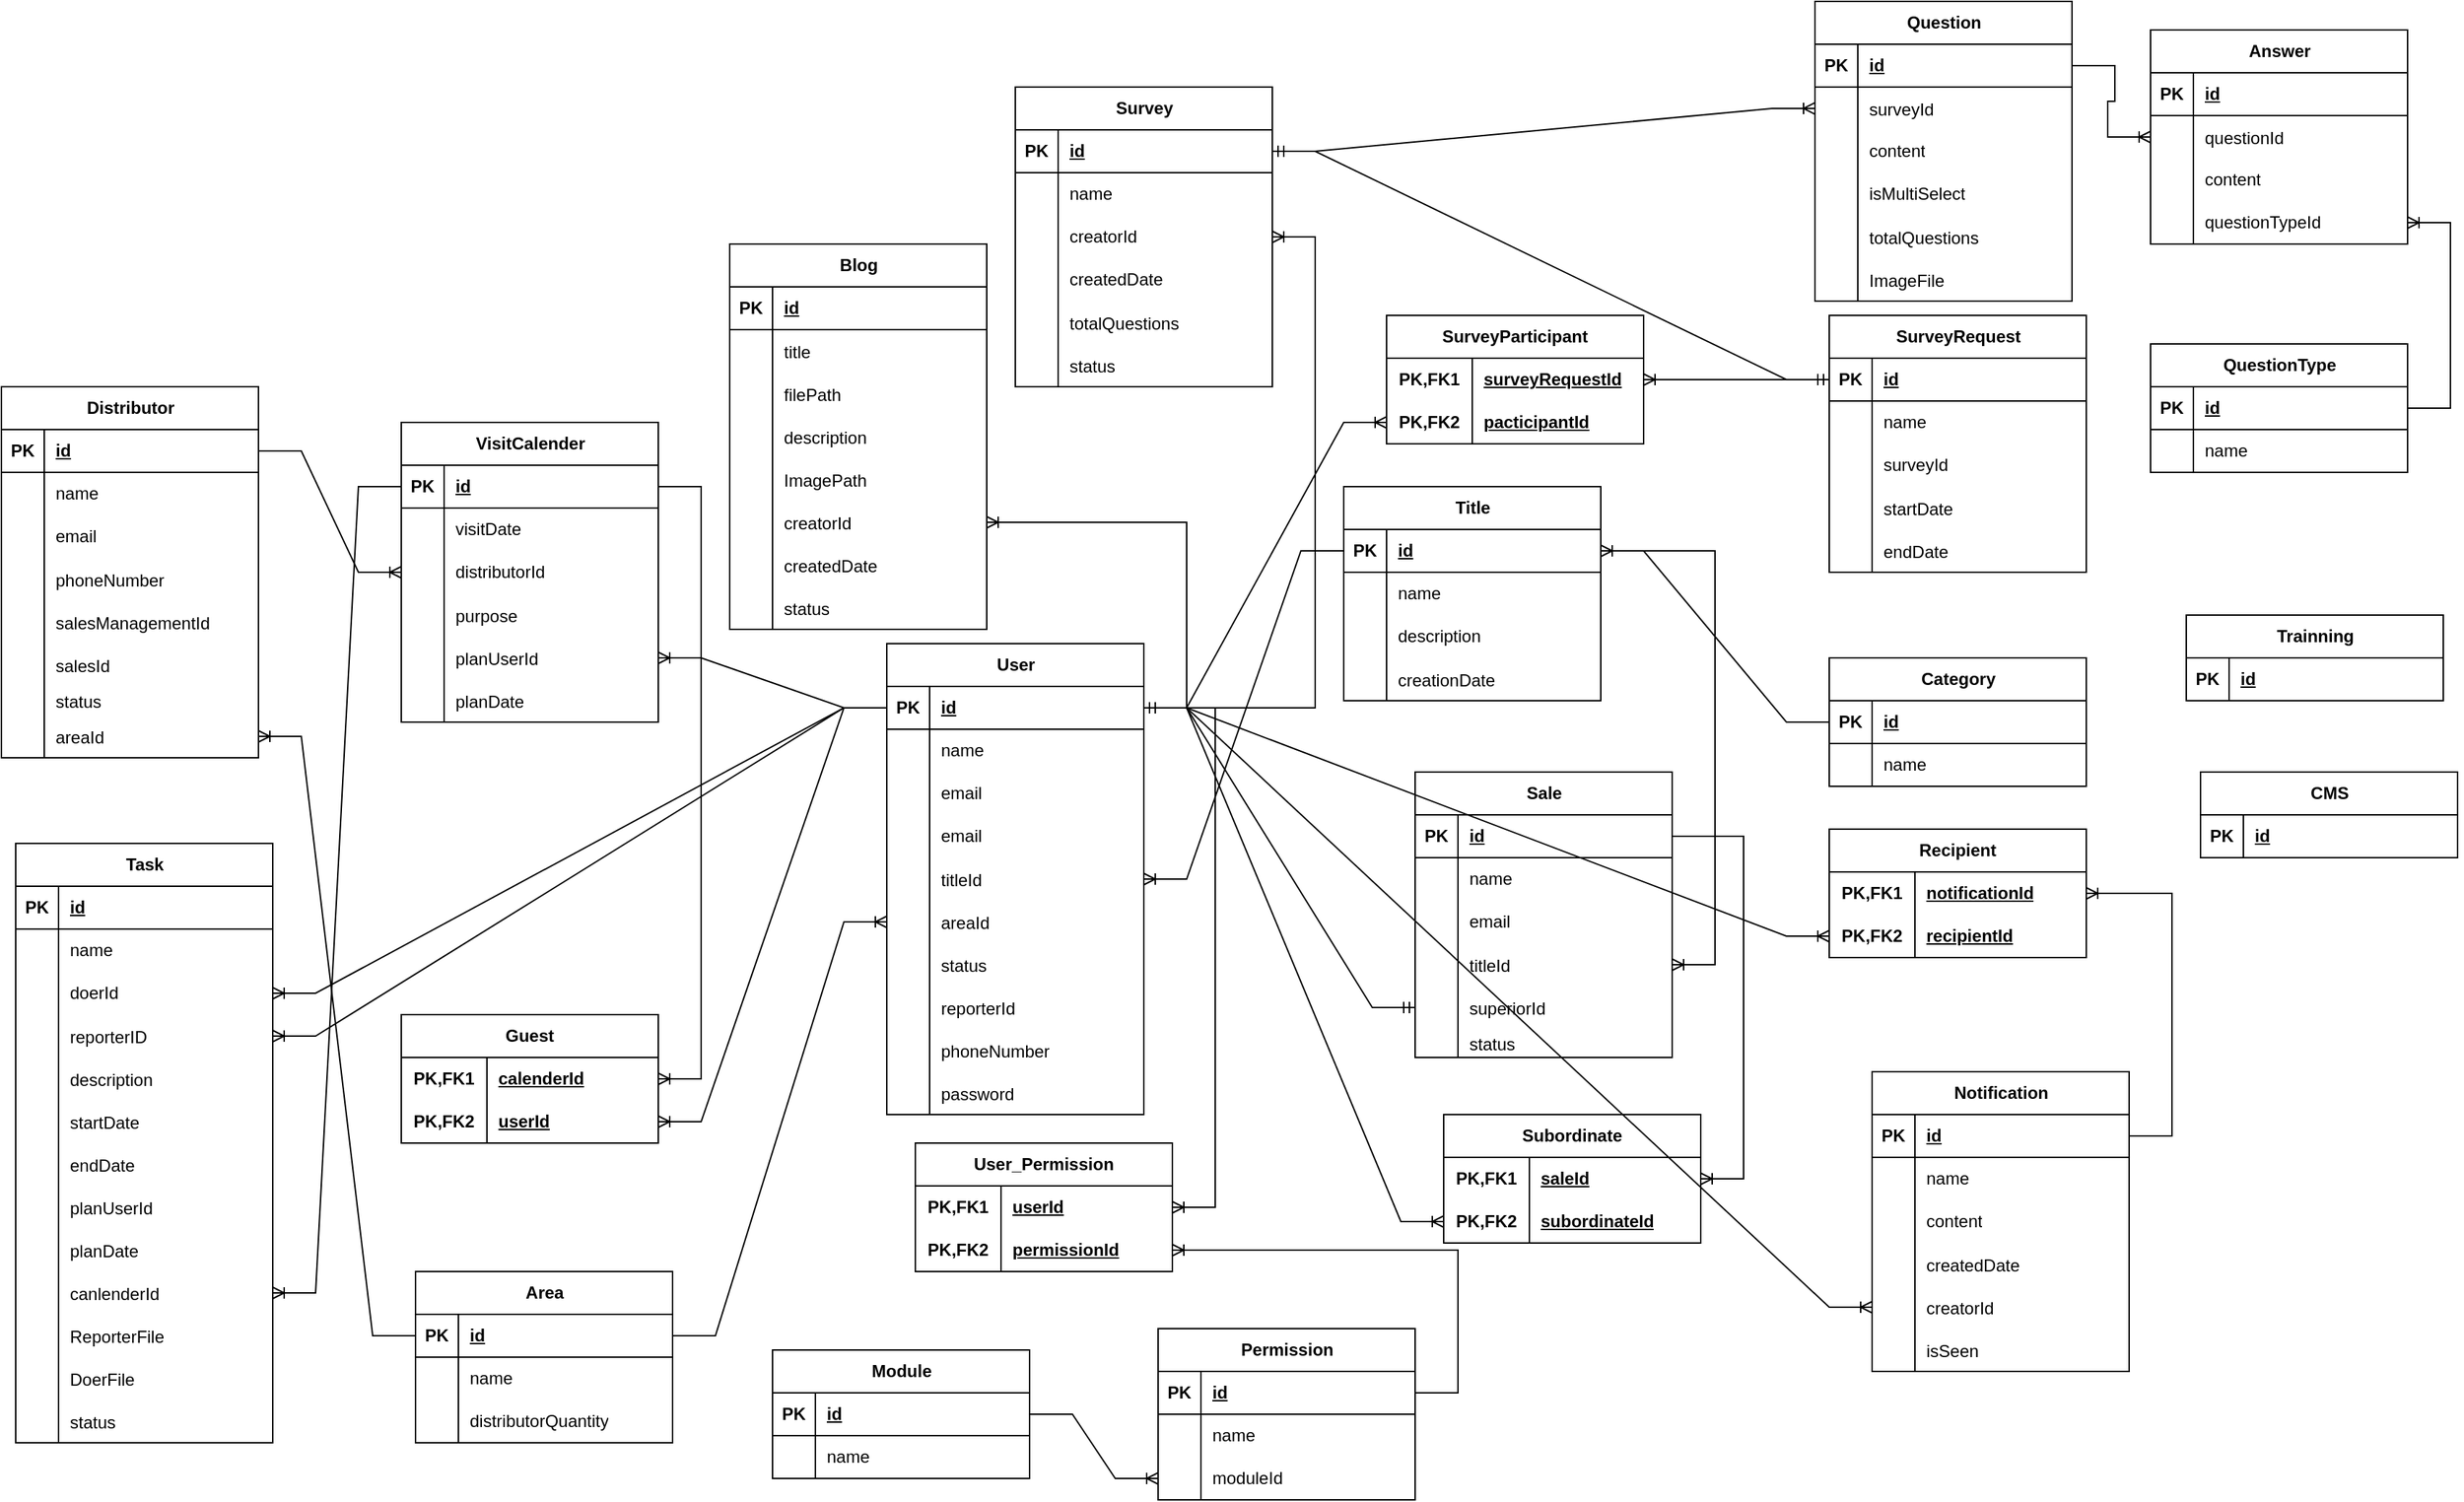 <mxfile version="25.0.3">
  <diagram id="R2lEEEUBdFMjLlhIrx00" name="Page-1">
    <mxGraphModel dx="2794" dy="920" grid="1" gridSize="10" guides="1" tooltips="1" connect="1" arrows="1" fold="1" page="1" pageScale="1" pageWidth="850" pageHeight="1100" math="0" shadow="0" extFonts="Permanent Marker^https://fonts.googleapis.com/css?family=Permanent+Marker">
      <root>
        <mxCell id="0" />
        <mxCell id="1" parent="0" />
        <mxCell id="PhSOSko253eMM8wXwqo_-1" value="Title" style="shape=table;startSize=30;container=1;collapsible=1;childLayout=tableLayout;fixedRows=1;rowLines=0;fontStyle=1;align=center;resizeLast=1;html=1;" parent="1" vertex="1">
          <mxGeometry x="530" y="350" width="180" height="150" as="geometry" />
        </mxCell>
        <mxCell id="PhSOSko253eMM8wXwqo_-2" value="" style="shape=tableRow;horizontal=0;startSize=0;swimlaneHead=0;swimlaneBody=0;fillColor=none;collapsible=0;dropTarget=0;points=[[0,0.5],[1,0.5]];portConstraint=eastwest;top=0;left=0;right=0;bottom=1;" parent="PhSOSko253eMM8wXwqo_-1" vertex="1">
          <mxGeometry y="30" width="180" height="30" as="geometry" />
        </mxCell>
        <mxCell id="PhSOSko253eMM8wXwqo_-3" value="PK" style="shape=partialRectangle;connectable=0;fillColor=none;top=0;left=0;bottom=0;right=0;fontStyle=1;overflow=hidden;whiteSpace=wrap;html=1;" parent="PhSOSko253eMM8wXwqo_-2" vertex="1">
          <mxGeometry width="30" height="30" as="geometry">
            <mxRectangle width="30" height="30" as="alternateBounds" />
          </mxGeometry>
        </mxCell>
        <mxCell id="PhSOSko253eMM8wXwqo_-4" value="id" style="shape=partialRectangle;connectable=0;fillColor=none;top=0;left=0;bottom=0;right=0;align=left;spacingLeft=6;fontStyle=5;overflow=hidden;whiteSpace=wrap;html=1;" parent="PhSOSko253eMM8wXwqo_-2" vertex="1">
          <mxGeometry x="30" width="150" height="30" as="geometry">
            <mxRectangle width="150" height="30" as="alternateBounds" />
          </mxGeometry>
        </mxCell>
        <mxCell id="PhSOSko253eMM8wXwqo_-5" value="" style="shape=tableRow;horizontal=0;startSize=0;swimlaneHead=0;swimlaneBody=0;fillColor=none;collapsible=0;dropTarget=0;points=[[0,0.5],[1,0.5]];portConstraint=eastwest;top=0;left=0;right=0;bottom=0;" parent="PhSOSko253eMM8wXwqo_-1" vertex="1">
          <mxGeometry y="60" width="180" height="30" as="geometry" />
        </mxCell>
        <mxCell id="PhSOSko253eMM8wXwqo_-6" value="" style="shape=partialRectangle;connectable=0;fillColor=none;top=0;left=0;bottom=0;right=0;editable=1;overflow=hidden;whiteSpace=wrap;html=1;" parent="PhSOSko253eMM8wXwqo_-5" vertex="1">
          <mxGeometry width="30" height="30" as="geometry">
            <mxRectangle width="30" height="30" as="alternateBounds" />
          </mxGeometry>
        </mxCell>
        <mxCell id="PhSOSko253eMM8wXwqo_-7" value="name" style="shape=partialRectangle;connectable=0;fillColor=none;top=0;left=0;bottom=0;right=0;align=left;spacingLeft=6;overflow=hidden;whiteSpace=wrap;html=1;" parent="PhSOSko253eMM8wXwqo_-5" vertex="1">
          <mxGeometry x="30" width="150" height="30" as="geometry">
            <mxRectangle width="150" height="30" as="alternateBounds" />
          </mxGeometry>
        </mxCell>
        <mxCell id="PhSOSko253eMM8wXwqo_-8" value="" style="shape=tableRow;horizontal=0;startSize=0;swimlaneHead=0;swimlaneBody=0;fillColor=none;collapsible=0;dropTarget=0;points=[[0,0.5],[1,0.5]];portConstraint=eastwest;top=0;left=0;right=0;bottom=0;" parent="PhSOSko253eMM8wXwqo_-1" vertex="1">
          <mxGeometry y="90" width="180" height="30" as="geometry" />
        </mxCell>
        <mxCell id="PhSOSko253eMM8wXwqo_-9" value="" style="shape=partialRectangle;connectable=0;fillColor=none;top=0;left=0;bottom=0;right=0;editable=1;overflow=hidden;whiteSpace=wrap;html=1;" parent="PhSOSko253eMM8wXwqo_-8" vertex="1">
          <mxGeometry width="30" height="30" as="geometry">
            <mxRectangle width="30" height="30" as="alternateBounds" />
          </mxGeometry>
        </mxCell>
        <mxCell id="PhSOSko253eMM8wXwqo_-10" value="description" style="shape=partialRectangle;connectable=0;fillColor=none;top=0;left=0;bottom=0;right=0;align=left;spacingLeft=6;overflow=hidden;whiteSpace=wrap;html=1;" parent="PhSOSko253eMM8wXwqo_-8" vertex="1">
          <mxGeometry x="30" width="150" height="30" as="geometry">
            <mxRectangle width="150" height="30" as="alternateBounds" />
          </mxGeometry>
        </mxCell>
        <mxCell id="Qb6Frc0agb43EQtMnaI_-61" value="" style="shape=tableRow;horizontal=0;startSize=0;swimlaneHead=0;swimlaneBody=0;fillColor=none;collapsible=0;dropTarget=0;points=[[0,0.5],[1,0.5]];portConstraint=eastwest;top=0;left=0;right=0;bottom=0;" parent="PhSOSko253eMM8wXwqo_-1" vertex="1">
          <mxGeometry y="120" width="180" height="30" as="geometry" />
        </mxCell>
        <mxCell id="Qb6Frc0agb43EQtMnaI_-62" value="" style="shape=partialRectangle;connectable=0;fillColor=none;top=0;left=0;bottom=0;right=0;editable=1;overflow=hidden;" parent="Qb6Frc0agb43EQtMnaI_-61" vertex="1">
          <mxGeometry width="30" height="30" as="geometry">
            <mxRectangle width="30" height="30" as="alternateBounds" />
          </mxGeometry>
        </mxCell>
        <mxCell id="Qb6Frc0agb43EQtMnaI_-63" value="creationDate" style="shape=partialRectangle;connectable=0;fillColor=none;top=0;left=0;bottom=0;right=0;align=left;spacingLeft=6;overflow=hidden;" parent="Qb6Frc0agb43EQtMnaI_-61" vertex="1">
          <mxGeometry x="30" width="150" height="30" as="geometry">
            <mxRectangle width="150" height="30" as="alternateBounds" />
          </mxGeometry>
        </mxCell>
        <mxCell id="PhSOSko253eMM8wXwqo_-14" value="Area" style="shape=table;startSize=30;container=1;collapsible=1;childLayout=tableLayout;fixedRows=1;rowLines=0;fontStyle=1;align=center;resizeLast=1;html=1;" parent="1" vertex="1">
          <mxGeometry x="-120" y="900" width="180" height="120" as="geometry" />
        </mxCell>
        <mxCell id="PhSOSko253eMM8wXwqo_-15" value="" style="shape=tableRow;horizontal=0;startSize=0;swimlaneHead=0;swimlaneBody=0;fillColor=none;collapsible=0;dropTarget=0;points=[[0,0.5],[1,0.5]];portConstraint=eastwest;top=0;left=0;right=0;bottom=1;" parent="PhSOSko253eMM8wXwqo_-14" vertex="1">
          <mxGeometry y="30" width="180" height="30" as="geometry" />
        </mxCell>
        <mxCell id="PhSOSko253eMM8wXwqo_-16" value="PK" style="shape=partialRectangle;connectable=0;fillColor=none;top=0;left=0;bottom=0;right=0;fontStyle=1;overflow=hidden;whiteSpace=wrap;html=1;" parent="PhSOSko253eMM8wXwqo_-15" vertex="1">
          <mxGeometry width="30" height="30" as="geometry">
            <mxRectangle width="30" height="30" as="alternateBounds" />
          </mxGeometry>
        </mxCell>
        <mxCell id="PhSOSko253eMM8wXwqo_-17" value="id" style="shape=partialRectangle;connectable=0;fillColor=none;top=0;left=0;bottom=0;right=0;align=left;spacingLeft=6;fontStyle=5;overflow=hidden;whiteSpace=wrap;html=1;" parent="PhSOSko253eMM8wXwqo_-15" vertex="1">
          <mxGeometry x="30" width="150" height="30" as="geometry">
            <mxRectangle width="150" height="30" as="alternateBounds" />
          </mxGeometry>
        </mxCell>
        <mxCell id="PhSOSko253eMM8wXwqo_-18" value="" style="shape=tableRow;horizontal=0;startSize=0;swimlaneHead=0;swimlaneBody=0;fillColor=none;collapsible=0;dropTarget=0;points=[[0,0.5],[1,0.5]];portConstraint=eastwest;top=0;left=0;right=0;bottom=0;" parent="PhSOSko253eMM8wXwqo_-14" vertex="1">
          <mxGeometry y="60" width="180" height="30" as="geometry" />
        </mxCell>
        <mxCell id="PhSOSko253eMM8wXwqo_-19" value="" style="shape=partialRectangle;connectable=0;fillColor=none;top=0;left=0;bottom=0;right=0;editable=1;overflow=hidden;whiteSpace=wrap;html=1;" parent="PhSOSko253eMM8wXwqo_-18" vertex="1">
          <mxGeometry width="30" height="30" as="geometry">
            <mxRectangle width="30" height="30" as="alternateBounds" />
          </mxGeometry>
        </mxCell>
        <mxCell id="PhSOSko253eMM8wXwqo_-20" value="name" style="shape=partialRectangle;connectable=0;fillColor=none;top=0;left=0;bottom=0;right=0;align=left;spacingLeft=6;overflow=hidden;whiteSpace=wrap;html=1;" parent="PhSOSko253eMM8wXwqo_-18" vertex="1">
          <mxGeometry x="30" width="150" height="30" as="geometry">
            <mxRectangle width="150" height="30" as="alternateBounds" />
          </mxGeometry>
        </mxCell>
        <mxCell id="PhSOSko253eMM8wXwqo_-21" value="" style="shape=tableRow;horizontal=0;startSize=0;swimlaneHead=0;swimlaneBody=0;fillColor=none;collapsible=0;dropTarget=0;points=[[0,0.5],[1,0.5]];portConstraint=eastwest;top=0;left=0;right=0;bottom=0;" parent="PhSOSko253eMM8wXwqo_-14" vertex="1">
          <mxGeometry y="90" width="180" height="30" as="geometry" />
        </mxCell>
        <mxCell id="PhSOSko253eMM8wXwqo_-22" value="" style="shape=partialRectangle;connectable=0;fillColor=none;top=0;left=0;bottom=0;right=0;editable=1;overflow=hidden;whiteSpace=wrap;html=1;" parent="PhSOSko253eMM8wXwqo_-21" vertex="1">
          <mxGeometry width="30" height="30" as="geometry">
            <mxRectangle width="30" height="30" as="alternateBounds" />
          </mxGeometry>
        </mxCell>
        <mxCell id="PhSOSko253eMM8wXwqo_-23" value="distributorQuantity" style="shape=partialRectangle;connectable=0;fillColor=none;top=0;left=0;bottom=0;right=0;align=left;spacingLeft=6;overflow=hidden;whiteSpace=wrap;html=1;" parent="PhSOSko253eMM8wXwqo_-21" vertex="1">
          <mxGeometry x="30" width="150" height="30" as="geometry">
            <mxRectangle width="150" height="30" as="alternateBounds" />
          </mxGeometry>
        </mxCell>
        <mxCell id="PhSOSko253eMM8wXwqo_-24" value="Category" style="shape=table;startSize=30;container=1;collapsible=1;childLayout=tableLayout;fixedRows=1;rowLines=0;fontStyle=1;align=center;resizeLast=1;html=1;" parent="1" vertex="1">
          <mxGeometry x="870" y="470" width="180" height="90" as="geometry" />
        </mxCell>
        <mxCell id="PhSOSko253eMM8wXwqo_-25" value="" style="shape=tableRow;horizontal=0;startSize=0;swimlaneHead=0;swimlaneBody=0;fillColor=none;collapsible=0;dropTarget=0;points=[[0,0.5],[1,0.5]];portConstraint=eastwest;top=0;left=0;right=0;bottom=1;" parent="PhSOSko253eMM8wXwqo_-24" vertex="1">
          <mxGeometry y="30" width="180" height="30" as="geometry" />
        </mxCell>
        <mxCell id="PhSOSko253eMM8wXwqo_-26" value="PK" style="shape=partialRectangle;connectable=0;fillColor=none;top=0;left=0;bottom=0;right=0;fontStyle=1;overflow=hidden;whiteSpace=wrap;html=1;" parent="PhSOSko253eMM8wXwqo_-25" vertex="1">
          <mxGeometry width="30" height="30" as="geometry">
            <mxRectangle width="30" height="30" as="alternateBounds" />
          </mxGeometry>
        </mxCell>
        <mxCell id="PhSOSko253eMM8wXwqo_-27" value="id" style="shape=partialRectangle;connectable=0;fillColor=none;top=0;left=0;bottom=0;right=0;align=left;spacingLeft=6;fontStyle=5;overflow=hidden;whiteSpace=wrap;html=1;" parent="PhSOSko253eMM8wXwqo_-25" vertex="1">
          <mxGeometry x="30" width="150" height="30" as="geometry">
            <mxRectangle width="150" height="30" as="alternateBounds" />
          </mxGeometry>
        </mxCell>
        <mxCell id="PhSOSko253eMM8wXwqo_-28" value="" style="shape=tableRow;horizontal=0;startSize=0;swimlaneHead=0;swimlaneBody=0;fillColor=none;collapsible=0;dropTarget=0;points=[[0,0.5],[1,0.5]];portConstraint=eastwest;top=0;left=0;right=0;bottom=0;" parent="PhSOSko253eMM8wXwqo_-24" vertex="1">
          <mxGeometry y="60" width="180" height="30" as="geometry" />
        </mxCell>
        <mxCell id="PhSOSko253eMM8wXwqo_-29" value="" style="shape=partialRectangle;connectable=0;fillColor=none;top=0;left=0;bottom=0;right=0;editable=1;overflow=hidden;whiteSpace=wrap;html=1;" parent="PhSOSko253eMM8wXwqo_-28" vertex="1">
          <mxGeometry width="30" height="30" as="geometry">
            <mxRectangle width="30" height="30" as="alternateBounds" />
          </mxGeometry>
        </mxCell>
        <mxCell id="PhSOSko253eMM8wXwqo_-30" value="name" style="shape=partialRectangle;connectable=0;fillColor=none;top=0;left=0;bottom=0;right=0;align=left;spacingLeft=6;overflow=hidden;whiteSpace=wrap;html=1;" parent="PhSOSko253eMM8wXwqo_-28" vertex="1">
          <mxGeometry x="30" width="150" height="30" as="geometry">
            <mxRectangle width="150" height="30" as="alternateBounds" />
          </mxGeometry>
        </mxCell>
        <mxCell id="PhSOSko253eMM8wXwqo_-34" value="" style="edgeStyle=entityRelationEdgeStyle;fontSize=12;html=1;endArrow=ERoneToMany;rounded=0;" parent="1" source="PhSOSko253eMM8wXwqo_-24" target="PhSOSko253eMM8wXwqo_-2" edge="1">
          <mxGeometry width="100" height="100" relative="1" as="geometry">
            <mxPoint x="300" y="620" as="sourcePoint" />
            <mxPoint x="400" y="520" as="targetPoint" />
          </mxGeometry>
        </mxCell>
        <mxCell id="PhSOSko253eMM8wXwqo_-45" value="Task" style="shape=table;startSize=30;container=1;collapsible=1;childLayout=tableLayout;fixedRows=1;rowLines=0;fontStyle=1;align=center;resizeLast=1;html=1;" parent="1" vertex="1">
          <mxGeometry x="-400" y="600" width="180" height="420" as="geometry" />
        </mxCell>
        <mxCell id="PhSOSko253eMM8wXwqo_-46" value="" style="shape=tableRow;horizontal=0;startSize=0;swimlaneHead=0;swimlaneBody=0;fillColor=none;collapsible=0;dropTarget=0;points=[[0,0.5],[1,0.5]];portConstraint=eastwest;top=0;left=0;right=0;bottom=1;" parent="PhSOSko253eMM8wXwqo_-45" vertex="1">
          <mxGeometry y="30" width="180" height="30" as="geometry" />
        </mxCell>
        <mxCell id="PhSOSko253eMM8wXwqo_-47" value="PK" style="shape=partialRectangle;connectable=0;fillColor=none;top=0;left=0;bottom=0;right=0;fontStyle=1;overflow=hidden;whiteSpace=wrap;html=1;" parent="PhSOSko253eMM8wXwqo_-46" vertex="1">
          <mxGeometry width="30" height="30" as="geometry">
            <mxRectangle width="30" height="30" as="alternateBounds" />
          </mxGeometry>
        </mxCell>
        <mxCell id="PhSOSko253eMM8wXwqo_-48" value="id" style="shape=partialRectangle;connectable=0;fillColor=none;top=0;left=0;bottom=0;right=0;align=left;spacingLeft=6;fontStyle=5;overflow=hidden;whiteSpace=wrap;html=1;" parent="PhSOSko253eMM8wXwqo_-46" vertex="1">
          <mxGeometry x="30" width="150" height="30" as="geometry">
            <mxRectangle width="150" height="30" as="alternateBounds" />
          </mxGeometry>
        </mxCell>
        <mxCell id="PhSOSko253eMM8wXwqo_-49" value="" style="shape=tableRow;horizontal=0;startSize=0;swimlaneHead=0;swimlaneBody=0;fillColor=none;collapsible=0;dropTarget=0;points=[[0,0.5],[1,0.5]];portConstraint=eastwest;top=0;left=0;right=0;bottom=0;" parent="PhSOSko253eMM8wXwqo_-45" vertex="1">
          <mxGeometry y="60" width="180" height="30" as="geometry" />
        </mxCell>
        <mxCell id="PhSOSko253eMM8wXwqo_-50" value="" style="shape=partialRectangle;connectable=0;fillColor=none;top=0;left=0;bottom=0;right=0;editable=1;overflow=hidden;whiteSpace=wrap;html=1;" parent="PhSOSko253eMM8wXwqo_-49" vertex="1">
          <mxGeometry width="30" height="30" as="geometry">
            <mxRectangle width="30" height="30" as="alternateBounds" />
          </mxGeometry>
        </mxCell>
        <mxCell id="PhSOSko253eMM8wXwqo_-51" value="name" style="shape=partialRectangle;connectable=0;fillColor=none;top=0;left=0;bottom=0;right=0;align=left;spacingLeft=6;overflow=hidden;whiteSpace=wrap;html=1;" parent="PhSOSko253eMM8wXwqo_-49" vertex="1">
          <mxGeometry x="30" width="150" height="30" as="geometry">
            <mxRectangle width="150" height="30" as="alternateBounds" />
          </mxGeometry>
        </mxCell>
        <mxCell id="PhSOSko253eMM8wXwqo_-52" value="" style="shape=tableRow;horizontal=0;startSize=0;swimlaneHead=0;swimlaneBody=0;fillColor=none;collapsible=0;dropTarget=0;points=[[0,0.5],[1,0.5]];portConstraint=eastwest;top=0;left=0;right=0;bottom=0;" parent="PhSOSko253eMM8wXwqo_-45" vertex="1">
          <mxGeometry y="90" width="180" height="30" as="geometry" />
        </mxCell>
        <mxCell id="PhSOSko253eMM8wXwqo_-53" value="&lt;div&gt;&lt;br&gt;&lt;/div&gt;&lt;div&gt;&lt;br&gt;&lt;/div&gt;&lt;div&gt;&lt;br&gt;&lt;/div&gt;&lt;div&gt;&lt;br&gt;&lt;/div&gt;&lt;div&gt;&lt;br&gt;&lt;/div&gt;" style="shape=partialRectangle;connectable=0;fillColor=none;top=0;left=0;bottom=0;right=0;editable=1;overflow=hidden;whiteSpace=wrap;html=1;" parent="PhSOSko253eMM8wXwqo_-52" vertex="1">
          <mxGeometry width="30" height="30" as="geometry">
            <mxRectangle width="30" height="30" as="alternateBounds" />
          </mxGeometry>
        </mxCell>
        <mxCell id="PhSOSko253eMM8wXwqo_-54" value="doerId" style="shape=partialRectangle;connectable=0;fillColor=none;top=0;left=0;bottom=0;right=0;align=left;spacingLeft=6;overflow=hidden;whiteSpace=wrap;html=1;" parent="PhSOSko253eMM8wXwqo_-52" vertex="1">
          <mxGeometry x="30" width="150" height="30" as="geometry">
            <mxRectangle width="150" height="30" as="alternateBounds" />
          </mxGeometry>
        </mxCell>
        <mxCell id="PhSOSko253eMM8wXwqo_-60" value="" style="shape=tableRow;horizontal=0;startSize=0;swimlaneHead=0;swimlaneBody=0;fillColor=none;collapsible=0;dropTarget=0;points=[[0,0.5],[1,0.5]];portConstraint=eastwest;top=0;left=0;right=0;bottom=0;" parent="PhSOSko253eMM8wXwqo_-45" vertex="1">
          <mxGeometry y="120" width="180" height="30" as="geometry" />
        </mxCell>
        <mxCell id="PhSOSko253eMM8wXwqo_-61" value="" style="shape=partialRectangle;connectable=0;fillColor=none;top=0;left=0;bottom=0;right=0;editable=1;overflow=hidden;" parent="PhSOSko253eMM8wXwqo_-60" vertex="1">
          <mxGeometry width="30" height="30" as="geometry">
            <mxRectangle width="30" height="30" as="alternateBounds" />
          </mxGeometry>
        </mxCell>
        <mxCell id="PhSOSko253eMM8wXwqo_-62" value="reporterID" style="shape=partialRectangle;connectable=0;fillColor=none;top=0;left=0;bottom=0;right=0;align=left;spacingLeft=6;overflow=hidden;" parent="PhSOSko253eMM8wXwqo_-60" vertex="1">
          <mxGeometry x="30" width="150" height="30" as="geometry">
            <mxRectangle width="150" height="30" as="alternateBounds" />
          </mxGeometry>
        </mxCell>
        <mxCell id="PhSOSko253eMM8wXwqo_-56" value="" style="shape=tableRow;horizontal=0;startSize=0;swimlaneHead=0;swimlaneBody=0;fillColor=none;collapsible=0;dropTarget=0;points=[[0,0.5],[1,0.5]];portConstraint=eastwest;top=0;left=0;right=0;bottom=0;" parent="PhSOSko253eMM8wXwqo_-45" vertex="1">
          <mxGeometry y="150" width="180" height="30" as="geometry" />
        </mxCell>
        <mxCell id="PhSOSko253eMM8wXwqo_-57" value="" style="shape=partialRectangle;connectable=0;fillColor=none;top=0;left=0;bottom=0;right=0;editable=1;overflow=hidden;" parent="PhSOSko253eMM8wXwqo_-56" vertex="1">
          <mxGeometry width="30" height="30" as="geometry">
            <mxRectangle width="30" height="30" as="alternateBounds" />
          </mxGeometry>
        </mxCell>
        <mxCell id="PhSOSko253eMM8wXwqo_-58" value="description" style="shape=partialRectangle;connectable=0;fillColor=none;top=0;left=0;bottom=0;right=0;align=left;spacingLeft=6;overflow=hidden;" parent="PhSOSko253eMM8wXwqo_-56" vertex="1">
          <mxGeometry x="30" width="150" height="30" as="geometry">
            <mxRectangle width="150" height="30" as="alternateBounds" />
          </mxGeometry>
        </mxCell>
        <mxCell id="PhSOSko253eMM8wXwqo_-64" value="" style="shape=tableRow;horizontal=0;startSize=0;swimlaneHead=0;swimlaneBody=0;fillColor=none;collapsible=0;dropTarget=0;points=[[0,0.5],[1,0.5]];portConstraint=eastwest;top=0;left=0;right=0;bottom=0;" parent="PhSOSko253eMM8wXwqo_-45" vertex="1">
          <mxGeometry y="180" width="180" height="30" as="geometry" />
        </mxCell>
        <mxCell id="PhSOSko253eMM8wXwqo_-65" value="" style="shape=partialRectangle;connectable=0;fillColor=none;top=0;left=0;bottom=0;right=0;editable=1;overflow=hidden;" parent="PhSOSko253eMM8wXwqo_-64" vertex="1">
          <mxGeometry width="30" height="30" as="geometry">
            <mxRectangle width="30" height="30" as="alternateBounds" />
          </mxGeometry>
        </mxCell>
        <mxCell id="PhSOSko253eMM8wXwqo_-66" value="startDate" style="shape=partialRectangle;connectable=0;fillColor=none;top=0;left=0;bottom=0;right=0;align=left;spacingLeft=6;overflow=hidden;" parent="PhSOSko253eMM8wXwqo_-64" vertex="1">
          <mxGeometry x="30" width="150" height="30" as="geometry">
            <mxRectangle width="150" height="30" as="alternateBounds" />
          </mxGeometry>
        </mxCell>
        <mxCell id="PhSOSko253eMM8wXwqo_-68" value="" style="shape=tableRow;horizontal=0;startSize=0;swimlaneHead=0;swimlaneBody=0;fillColor=none;collapsible=0;dropTarget=0;points=[[0,0.5],[1,0.5]];portConstraint=eastwest;top=0;left=0;right=0;bottom=0;" parent="PhSOSko253eMM8wXwqo_-45" vertex="1">
          <mxGeometry y="210" width="180" height="30" as="geometry" />
        </mxCell>
        <mxCell id="PhSOSko253eMM8wXwqo_-69" value="" style="shape=partialRectangle;connectable=0;fillColor=none;top=0;left=0;bottom=0;right=0;editable=1;overflow=hidden;" parent="PhSOSko253eMM8wXwqo_-68" vertex="1">
          <mxGeometry width="30" height="30" as="geometry">
            <mxRectangle width="30" height="30" as="alternateBounds" />
          </mxGeometry>
        </mxCell>
        <mxCell id="PhSOSko253eMM8wXwqo_-70" value="endDate" style="shape=partialRectangle;connectable=0;fillColor=none;top=0;left=0;bottom=0;right=0;align=left;spacingLeft=6;overflow=hidden;" parent="PhSOSko253eMM8wXwqo_-68" vertex="1">
          <mxGeometry x="30" width="150" height="30" as="geometry">
            <mxRectangle width="150" height="30" as="alternateBounds" />
          </mxGeometry>
        </mxCell>
        <mxCell id="PhSOSko253eMM8wXwqo_-72" value="" style="shape=tableRow;horizontal=0;startSize=0;swimlaneHead=0;swimlaneBody=0;fillColor=none;collapsible=0;dropTarget=0;points=[[0,0.5],[1,0.5]];portConstraint=eastwest;top=0;left=0;right=0;bottom=0;" parent="PhSOSko253eMM8wXwqo_-45" vertex="1">
          <mxGeometry y="240" width="180" height="30" as="geometry" />
        </mxCell>
        <mxCell id="PhSOSko253eMM8wXwqo_-73" value="" style="shape=partialRectangle;connectable=0;fillColor=none;top=0;left=0;bottom=0;right=0;editable=1;overflow=hidden;" parent="PhSOSko253eMM8wXwqo_-72" vertex="1">
          <mxGeometry width="30" height="30" as="geometry">
            <mxRectangle width="30" height="30" as="alternateBounds" />
          </mxGeometry>
        </mxCell>
        <mxCell id="PhSOSko253eMM8wXwqo_-74" value="planUserId" style="shape=partialRectangle;connectable=0;fillColor=none;top=0;left=0;bottom=0;right=0;align=left;spacingLeft=6;overflow=hidden;" parent="PhSOSko253eMM8wXwqo_-72" vertex="1">
          <mxGeometry x="30" width="150" height="30" as="geometry">
            <mxRectangle width="150" height="30" as="alternateBounds" />
          </mxGeometry>
        </mxCell>
        <mxCell id="PhSOSko253eMM8wXwqo_-76" value="" style="shape=tableRow;horizontal=0;startSize=0;swimlaneHead=0;swimlaneBody=0;fillColor=none;collapsible=0;dropTarget=0;points=[[0,0.5],[1,0.5]];portConstraint=eastwest;top=0;left=0;right=0;bottom=0;" parent="PhSOSko253eMM8wXwqo_-45" vertex="1">
          <mxGeometry y="270" width="180" height="30" as="geometry" />
        </mxCell>
        <mxCell id="PhSOSko253eMM8wXwqo_-77" value="" style="shape=partialRectangle;connectable=0;fillColor=none;top=0;left=0;bottom=0;right=0;editable=1;overflow=hidden;" parent="PhSOSko253eMM8wXwqo_-76" vertex="1">
          <mxGeometry width="30" height="30" as="geometry">
            <mxRectangle width="30" height="30" as="alternateBounds" />
          </mxGeometry>
        </mxCell>
        <mxCell id="PhSOSko253eMM8wXwqo_-78" value="planDate" style="shape=partialRectangle;connectable=0;fillColor=none;top=0;left=0;bottom=0;right=0;align=left;spacingLeft=6;overflow=hidden;" parent="PhSOSko253eMM8wXwqo_-76" vertex="1">
          <mxGeometry x="30" width="150" height="30" as="geometry">
            <mxRectangle width="150" height="30" as="alternateBounds" />
          </mxGeometry>
        </mxCell>
        <mxCell id="Qb6Frc0agb43EQtMnaI_-109" value="" style="shape=tableRow;horizontal=0;startSize=0;swimlaneHead=0;swimlaneBody=0;fillColor=none;collapsible=0;dropTarget=0;points=[[0,0.5],[1,0.5]];portConstraint=eastwest;top=0;left=0;right=0;bottom=0;" parent="PhSOSko253eMM8wXwqo_-45" vertex="1">
          <mxGeometry y="300" width="180" height="30" as="geometry" />
        </mxCell>
        <mxCell id="Qb6Frc0agb43EQtMnaI_-110" value="" style="shape=partialRectangle;connectable=0;fillColor=none;top=0;left=0;bottom=0;right=0;editable=1;overflow=hidden;" parent="Qb6Frc0agb43EQtMnaI_-109" vertex="1">
          <mxGeometry width="30" height="30" as="geometry">
            <mxRectangle width="30" height="30" as="alternateBounds" />
          </mxGeometry>
        </mxCell>
        <mxCell id="Qb6Frc0agb43EQtMnaI_-111" value="canlenderId" style="shape=partialRectangle;connectable=0;fillColor=none;top=0;left=0;bottom=0;right=0;align=left;spacingLeft=6;overflow=hidden;" parent="Qb6Frc0agb43EQtMnaI_-109" vertex="1">
          <mxGeometry x="30" width="150" height="30" as="geometry">
            <mxRectangle width="150" height="30" as="alternateBounds" />
          </mxGeometry>
        </mxCell>
        <mxCell id="Qb6Frc0agb43EQtMnaI_-105" value="" style="shape=tableRow;horizontal=0;startSize=0;swimlaneHead=0;swimlaneBody=0;fillColor=none;collapsible=0;dropTarget=0;points=[[0,0.5],[1,0.5]];portConstraint=eastwest;top=0;left=0;right=0;bottom=0;" parent="PhSOSko253eMM8wXwqo_-45" vertex="1">
          <mxGeometry y="330" width="180" height="30" as="geometry" />
        </mxCell>
        <mxCell id="Qb6Frc0agb43EQtMnaI_-106" value="" style="shape=partialRectangle;connectable=0;fillColor=none;top=0;left=0;bottom=0;right=0;editable=1;overflow=hidden;" parent="Qb6Frc0agb43EQtMnaI_-105" vertex="1">
          <mxGeometry width="30" height="30" as="geometry">
            <mxRectangle width="30" height="30" as="alternateBounds" />
          </mxGeometry>
        </mxCell>
        <mxCell id="Qb6Frc0agb43EQtMnaI_-107" value="ReporterFile" style="shape=partialRectangle;connectable=0;fillColor=none;top=0;left=0;bottom=0;right=0;align=left;spacingLeft=6;overflow=hidden;" parent="Qb6Frc0agb43EQtMnaI_-105" vertex="1">
          <mxGeometry x="30" width="150" height="30" as="geometry">
            <mxRectangle width="150" height="30" as="alternateBounds" />
          </mxGeometry>
        </mxCell>
        <mxCell id="Qb6Frc0agb43EQtMnaI_-101" value="" style="shape=tableRow;horizontal=0;startSize=0;swimlaneHead=0;swimlaneBody=0;fillColor=none;collapsible=0;dropTarget=0;points=[[0,0.5],[1,0.5]];portConstraint=eastwest;top=0;left=0;right=0;bottom=0;" parent="PhSOSko253eMM8wXwqo_-45" vertex="1">
          <mxGeometry y="360" width="180" height="30" as="geometry" />
        </mxCell>
        <mxCell id="Qb6Frc0agb43EQtMnaI_-102" value="" style="shape=partialRectangle;connectable=0;fillColor=none;top=0;left=0;bottom=0;right=0;editable=1;overflow=hidden;" parent="Qb6Frc0agb43EQtMnaI_-101" vertex="1">
          <mxGeometry width="30" height="30" as="geometry">
            <mxRectangle width="30" height="30" as="alternateBounds" />
          </mxGeometry>
        </mxCell>
        <mxCell id="Qb6Frc0agb43EQtMnaI_-103" value="DoerFile" style="shape=partialRectangle;connectable=0;fillColor=none;top=0;left=0;bottom=0;right=0;align=left;spacingLeft=6;overflow=hidden;" parent="Qb6Frc0agb43EQtMnaI_-101" vertex="1">
          <mxGeometry x="30" width="150" height="30" as="geometry">
            <mxRectangle width="150" height="30" as="alternateBounds" />
          </mxGeometry>
        </mxCell>
        <mxCell id="PhSOSko253eMM8wXwqo_-80" value="" style="shape=tableRow;horizontal=0;startSize=0;swimlaneHead=0;swimlaneBody=0;fillColor=none;collapsible=0;dropTarget=0;points=[[0,0.5],[1,0.5]];portConstraint=eastwest;top=0;left=0;right=0;bottom=0;" parent="PhSOSko253eMM8wXwqo_-45" vertex="1">
          <mxGeometry y="390" width="180" height="30" as="geometry" />
        </mxCell>
        <mxCell id="PhSOSko253eMM8wXwqo_-81" value="" style="shape=partialRectangle;connectable=0;fillColor=none;top=0;left=0;bottom=0;right=0;editable=1;overflow=hidden;" parent="PhSOSko253eMM8wXwqo_-80" vertex="1">
          <mxGeometry width="30" height="30" as="geometry">
            <mxRectangle width="30" height="30" as="alternateBounds" />
          </mxGeometry>
        </mxCell>
        <mxCell id="PhSOSko253eMM8wXwqo_-82" value="status" style="shape=partialRectangle;connectable=0;fillColor=none;top=0;left=0;bottom=0;right=0;align=left;spacingLeft=6;overflow=hidden;" parent="PhSOSko253eMM8wXwqo_-80" vertex="1">
          <mxGeometry x="30" width="150" height="30" as="geometry">
            <mxRectangle width="150" height="30" as="alternateBounds" />
          </mxGeometry>
        </mxCell>
        <mxCell id="PhSOSko253eMM8wXwqo_-83" value="VisitCalender" style="shape=table;startSize=30;container=1;collapsible=1;childLayout=tableLayout;fixedRows=1;rowLines=0;fontStyle=1;align=center;resizeLast=1;html=1;" parent="1" vertex="1">
          <mxGeometry x="-130" y="305" width="180" height="210" as="geometry" />
        </mxCell>
        <mxCell id="PhSOSko253eMM8wXwqo_-84" value="" style="shape=tableRow;horizontal=0;startSize=0;swimlaneHead=0;swimlaneBody=0;fillColor=none;collapsible=0;dropTarget=0;points=[[0,0.5],[1,0.5]];portConstraint=eastwest;top=0;left=0;right=0;bottom=1;" parent="PhSOSko253eMM8wXwqo_-83" vertex="1">
          <mxGeometry y="30" width="180" height="30" as="geometry" />
        </mxCell>
        <mxCell id="PhSOSko253eMM8wXwqo_-85" value="PK" style="shape=partialRectangle;connectable=0;fillColor=none;top=0;left=0;bottom=0;right=0;fontStyle=1;overflow=hidden;whiteSpace=wrap;html=1;" parent="PhSOSko253eMM8wXwqo_-84" vertex="1">
          <mxGeometry width="30" height="30" as="geometry">
            <mxRectangle width="30" height="30" as="alternateBounds" />
          </mxGeometry>
        </mxCell>
        <mxCell id="PhSOSko253eMM8wXwqo_-86" value="id" style="shape=partialRectangle;connectable=0;fillColor=none;top=0;left=0;bottom=0;right=0;align=left;spacingLeft=6;fontStyle=5;overflow=hidden;whiteSpace=wrap;html=1;" parent="PhSOSko253eMM8wXwqo_-84" vertex="1">
          <mxGeometry x="30" width="150" height="30" as="geometry">
            <mxRectangle width="150" height="30" as="alternateBounds" />
          </mxGeometry>
        </mxCell>
        <mxCell id="PhSOSko253eMM8wXwqo_-87" value="" style="shape=tableRow;horizontal=0;startSize=0;swimlaneHead=0;swimlaneBody=0;fillColor=none;collapsible=0;dropTarget=0;points=[[0,0.5],[1,0.5]];portConstraint=eastwest;top=0;left=0;right=0;bottom=0;" parent="PhSOSko253eMM8wXwqo_-83" vertex="1">
          <mxGeometry y="60" width="180" height="30" as="geometry" />
        </mxCell>
        <mxCell id="PhSOSko253eMM8wXwqo_-88" value="" style="shape=partialRectangle;connectable=0;fillColor=none;top=0;left=0;bottom=0;right=0;editable=1;overflow=hidden;whiteSpace=wrap;html=1;" parent="PhSOSko253eMM8wXwqo_-87" vertex="1">
          <mxGeometry width="30" height="30" as="geometry">
            <mxRectangle width="30" height="30" as="alternateBounds" />
          </mxGeometry>
        </mxCell>
        <mxCell id="PhSOSko253eMM8wXwqo_-89" value="visitDate" style="shape=partialRectangle;connectable=0;fillColor=none;top=0;left=0;bottom=0;right=0;align=left;spacingLeft=6;overflow=hidden;whiteSpace=wrap;html=1;" parent="PhSOSko253eMM8wXwqo_-87" vertex="1">
          <mxGeometry x="30" width="150" height="30" as="geometry">
            <mxRectangle width="150" height="30" as="alternateBounds" />
          </mxGeometry>
        </mxCell>
        <mxCell id="PhSOSko253eMM8wXwqo_-90" value="" style="shape=tableRow;horizontal=0;startSize=0;swimlaneHead=0;swimlaneBody=0;fillColor=none;collapsible=0;dropTarget=0;points=[[0,0.5],[1,0.5]];portConstraint=eastwest;top=0;left=0;right=0;bottom=0;" parent="PhSOSko253eMM8wXwqo_-83" vertex="1">
          <mxGeometry y="90" width="180" height="30" as="geometry" />
        </mxCell>
        <mxCell id="PhSOSko253eMM8wXwqo_-91" value="" style="shape=partialRectangle;connectable=0;fillColor=none;top=0;left=0;bottom=0;right=0;editable=1;overflow=hidden;whiteSpace=wrap;html=1;" parent="PhSOSko253eMM8wXwqo_-90" vertex="1">
          <mxGeometry width="30" height="30" as="geometry">
            <mxRectangle width="30" height="30" as="alternateBounds" />
          </mxGeometry>
        </mxCell>
        <mxCell id="PhSOSko253eMM8wXwqo_-92" value="distributorId" style="shape=partialRectangle;connectable=0;fillColor=none;top=0;left=0;bottom=0;right=0;align=left;spacingLeft=6;overflow=hidden;whiteSpace=wrap;html=1;" parent="PhSOSko253eMM8wXwqo_-90" vertex="1">
          <mxGeometry x="30" width="150" height="30" as="geometry">
            <mxRectangle width="150" height="30" as="alternateBounds" />
          </mxGeometry>
        </mxCell>
        <mxCell id="PhSOSko253eMM8wXwqo_-94" value="" style="shape=tableRow;horizontal=0;startSize=0;swimlaneHead=0;swimlaneBody=0;fillColor=none;collapsible=0;dropTarget=0;points=[[0,0.5],[1,0.5]];portConstraint=eastwest;top=0;left=0;right=0;bottom=0;" parent="PhSOSko253eMM8wXwqo_-83" vertex="1">
          <mxGeometry y="120" width="180" height="30" as="geometry" />
        </mxCell>
        <mxCell id="PhSOSko253eMM8wXwqo_-95" value="" style="shape=partialRectangle;connectable=0;fillColor=none;top=0;left=0;bottom=0;right=0;editable=1;overflow=hidden;" parent="PhSOSko253eMM8wXwqo_-94" vertex="1">
          <mxGeometry width="30" height="30" as="geometry">
            <mxRectangle width="30" height="30" as="alternateBounds" />
          </mxGeometry>
        </mxCell>
        <mxCell id="PhSOSko253eMM8wXwqo_-96" value="purpose" style="shape=partialRectangle;connectable=0;fillColor=none;top=0;left=0;bottom=0;right=0;align=left;spacingLeft=6;overflow=hidden;" parent="PhSOSko253eMM8wXwqo_-94" vertex="1">
          <mxGeometry x="30" width="150" height="30" as="geometry">
            <mxRectangle width="150" height="30" as="alternateBounds" />
          </mxGeometry>
        </mxCell>
        <mxCell id="PhSOSko253eMM8wXwqo_-191" value="" style="shape=tableRow;horizontal=0;startSize=0;swimlaneHead=0;swimlaneBody=0;fillColor=none;collapsible=0;dropTarget=0;points=[[0,0.5],[1,0.5]];portConstraint=eastwest;top=0;left=0;right=0;bottom=0;" parent="PhSOSko253eMM8wXwqo_-83" vertex="1">
          <mxGeometry y="150" width="180" height="30" as="geometry" />
        </mxCell>
        <mxCell id="PhSOSko253eMM8wXwqo_-192" value="" style="shape=partialRectangle;connectable=0;fillColor=none;top=0;left=0;bottom=0;right=0;editable=1;overflow=hidden;" parent="PhSOSko253eMM8wXwqo_-191" vertex="1">
          <mxGeometry width="30" height="30" as="geometry">
            <mxRectangle width="30" height="30" as="alternateBounds" />
          </mxGeometry>
        </mxCell>
        <mxCell id="PhSOSko253eMM8wXwqo_-193" value="planUserId" style="shape=partialRectangle;connectable=0;fillColor=none;top=0;left=0;bottom=0;right=0;align=left;spacingLeft=6;overflow=hidden;" parent="PhSOSko253eMM8wXwqo_-191" vertex="1">
          <mxGeometry x="30" width="150" height="30" as="geometry">
            <mxRectangle width="150" height="30" as="alternateBounds" />
          </mxGeometry>
        </mxCell>
        <mxCell id="PhSOSko253eMM8wXwqo_-187" value="" style="shape=tableRow;horizontal=0;startSize=0;swimlaneHead=0;swimlaneBody=0;fillColor=none;collapsible=0;dropTarget=0;points=[[0,0.5],[1,0.5]];portConstraint=eastwest;top=0;left=0;right=0;bottom=0;" parent="PhSOSko253eMM8wXwqo_-83" vertex="1">
          <mxGeometry y="180" width="180" height="30" as="geometry" />
        </mxCell>
        <mxCell id="PhSOSko253eMM8wXwqo_-188" value="" style="shape=partialRectangle;connectable=0;fillColor=none;top=0;left=0;bottom=0;right=0;editable=1;overflow=hidden;" parent="PhSOSko253eMM8wXwqo_-187" vertex="1">
          <mxGeometry width="30" height="30" as="geometry">
            <mxRectangle width="30" height="30" as="alternateBounds" />
          </mxGeometry>
        </mxCell>
        <mxCell id="PhSOSko253eMM8wXwqo_-189" value="planDate" style="shape=partialRectangle;connectable=0;fillColor=none;top=0;left=0;bottom=0;right=0;align=left;spacingLeft=6;overflow=hidden;" parent="PhSOSko253eMM8wXwqo_-187" vertex="1">
          <mxGeometry x="30" width="150" height="30" as="geometry">
            <mxRectangle width="150" height="30" as="alternateBounds" />
          </mxGeometry>
        </mxCell>
        <mxCell id="PhSOSko253eMM8wXwqo_-97" value="User" style="shape=table;startSize=30;container=1;collapsible=1;childLayout=tableLayout;fixedRows=1;rowLines=0;fontStyle=1;align=center;resizeLast=1;html=1;" parent="1" vertex="1">
          <mxGeometry x="210" y="460" width="180" height="330" as="geometry" />
        </mxCell>
        <mxCell id="PhSOSko253eMM8wXwqo_-98" value="" style="shape=tableRow;horizontal=0;startSize=0;swimlaneHead=0;swimlaneBody=0;fillColor=none;collapsible=0;dropTarget=0;points=[[0,0.5],[1,0.5]];portConstraint=eastwest;top=0;left=0;right=0;bottom=1;" parent="PhSOSko253eMM8wXwqo_-97" vertex="1">
          <mxGeometry y="30" width="180" height="30" as="geometry" />
        </mxCell>
        <mxCell id="PhSOSko253eMM8wXwqo_-99" value="PK" style="shape=partialRectangle;connectable=0;fillColor=none;top=0;left=0;bottom=0;right=0;fontStyle=1;overflow=hidden;whiteSpace=wrap;html=1;" parent="PhSOSko253eMM8wXwqo_-98" vertex="1">
          <mxGeometry width="30" height="30" as="geometry">
            <mxRectangle width="30" height="30" as="alternateBounds" />
          </mxGeometry>
        </mxCell>
        <mxCell id="PhSOSko253eMM8wXwqo_-100" value="id" style="shape=partialRectangle;connectable=0;fillColor=none;top=0;left=0;bottom=0;right=0;align=left;spacingLeft=6;fontStyle=5;overflow=hidden;whiteSpace=wrap;html=1;" parent="PhSOSko253eMM8wXwqo_-98" vertex="1">
          <mxGeometry x="30" width="150" height="30" as="geometry">
            <mxRectangle width="150" height="30" as="alternateBounds" />
          </mxGeometry>
        </mxCell>
        <mxCell id="PhSOSko253eMM8wXwqo_-101" value="" style="shape=tableRow;horizontal=0;startSize=0;swimlaneHead=0;swimlaneBody=0;fillColor=none;collapsible=0;dropTarget=0;points=[[0,0.5],[1,0.5]];portConstraint=eastwest;top=0;left=0;right=0;bottom=0;" parent="PhSOSko253eMM8wXwqo_-97" vertex="1">
          <mxGeometry y="60" width="180" height="30" as="geometry" />
        </mxCell>
        <mxCell id="PhSOSko253eMM8wXwqo_-102" value="" style="shape=partialRectangle;connectable=0;fillColor=none;top=0;left=0;bottom=0;right=0;editable=1;overflow=hidden;whiteSpace=wrap;html=1;" parent="PhSOSko253eMM8wXwqo_-101" vertex="1">
          <mxGeometry width="30" height="30" as="geometry">
            <mxRectangle width="30" height="30" as="alternateBounds" />
          </mxGeometry>
        </mxCell>
        <mxCell id="PhSOSko253eMM8wXwqo_-103" value="name" style="shape=partialRectangle;connectable=0;fillColor=none;top=0;left=0;bottom=0;right=0;align=left;spacingLeft=6;overflow=hidden;whiteSpace=wrap;html=1;" parent="PhSOSko253eMM8wXwqo_-101" vertex="1">
          <mxGeometry x="30" width="150" height="30" as="geometry">
            <mxRectangle width="150" height="30" as="alternateBounds" />
          </mxGeometry>
        </mxCell>
        <mxCell id="Qb6Frc0agb43EQtMnaI_-29" value="" style="shape=tableRow;horizontal=0;startSize=0;swimlaneHead=0;swimlaneBody=0;fillColor=none;collapsible=0;dropTarget=0;points=[[0,0.5],[1,0.5]];portConstraint=eastwest;top=0;left=0;right=0;bottom=0;" parent="PhSOSko253eMM8wXwqo_-97" vertex="1">
          <mxGeometry y="90" width="180" height="30" as="geometry" />
        </mxCell>
        <mxCell id="Qb6Frc0agb43EQtMnaI_-30" value="" style="shape=partialRectangle;connectable=0;fillColor=none;top=0;left=0;bottom=0;right=0;editable=1;overflow=hidden;whiteSpace=wrap;html=1;" parent="Qb6Frc0agb43EQtMnaI_-29" vertex="1">
          <mxGeometry width="30" height="30" as="geometry">
            <mxRectangle width="30" height="30" as="alternateBounds" />
          </mxGeometry>
        </mxCell>
        <mxCell id="Qb6Frc0agb43EQtMnaI_-31" value="email" style="shape=partialRectangle;connectable=0;fillColor=none;top=0;left=0;bottom=0;right=0;align=left;spacingLeft=6;overflow=hidden;whiteSpace=wrap;html=1;" parent="Qb6Frc0agb43EQtMnaI_-29" vertex="1">
          <mxGeometry x="30" width="150" height="30" as="geometry">
            <mxRectangle width="150" height="30" as="alternateBounds" />
          </mxGeometry>
        </mxCell>
        <mxCell id="PhSOSko253eMM8wXwqo_-104" value="" style="shape=tableRow;horizontal=0;startSize=0;swimlaneHead=0;swimlaneBody=0;fillColor=none;collapsible=0;dropTarget=0;points=[[0,0.5],[1,0.5]];portConstraint=eastwest;top=0;left=0;right=0;bottom=0;" parent="PhSOSko253eMM8wXwqo_-97" vertex="1">
          <mxGeometry y="120" width="180" height="30" as="geometry" />
        </mxCell>
        <mxCell id="PhSOSko253eMM8wXwqo_-105" value="" style="shape=partialRectangle;connectable=0;fillColor=none;top=0;left=0;bottom=0;right=0;editable=1;overflow=hidden;whiteSpace=wrap;html=1;" parent="PhSOSko253eMM8wXwqo_-104" vertex="1">
          <mxGeometry width="30" height="30" as="geometry">
            <mxRectangle width="30" height="30" as="alternateBounds" />
          </mxGeometry>
        </mxCell>
        <mxCell id="PhSOSko253eMM8wXwqo_-106" value="email" style="shape=partialRectangle;connectable=0;fillColor=none;top=0;left=0;bottom=0;right=0;align=left;spacingLeft=6;overflow=hidden;whiteSpace=wrap;html=1;" parent="PhSOSko253eMM8wXwqo_-104" vertex="1">
          <mxGeometry x="30" width="150" height="30" as="geometry">
            <mxRectangle width="150" height="30" as="alternateBounds" />
          </mxGeometry>
        </mxCell>
        <mxCell id="PhSOSko253eMM8wXwqo_-120" value="" style="shape=tableRow;horizontal=0;startSize=0;swimlaneHead=0;swimlaneBody=0;fillColor=none;collapsible=0;dropTarget=0;points=[[0,0.5],[1,0.5]];portConstraint=eastwest;top=0;left=0;right=0;bottom=0;" parent="PhSOSko253eMM8wXwqo_-97" vertex="1">
          <mxGeometry y="150" width="180" height="30" as="geometry" />
        </mxCell>
        <mxCell id="PhSOSko253eMM8wXwqo_-121" value="" style="shape=partialRectangle;connectable=0;fillColor=none;top=0;left=0;bottom=0;right=0;editable=1;overflow=hidden;" parent="PhSOSko253eMM8wXwqo_-120" vertex="1">
          <mxGeometry width="30" height="30" as="geometry">
            <mxRectangle width="30" height="30" as="alternateBounds" />
          </mxGeometry>
        </mxCell>
        <mxCell id="PhSOSko253eMM8wXwqo_-122" value="titleId" style="shape=partialRectangle;connectable=0;fillColor=none;top=0;left=0;bottom=0;right=0;align=left;spacingLeft=6;overflow=hidden;" parent="PhSOSko253eMM8wXwqo_-120" vertex="1">
          <mxGeometry x="30" width="150" height="30" as="geometry">
            <mxRectangle width="150" height="30" as="alternateBounds" />
          </mxGeometry>
        </mxCell>
        <mxCell id="PhSOSko253eMM8wXwqo_-108" value="" style="shape=tableRow;horizontal=0;startSize=0;swimlaneHead=0;swimlaneBody=0;fillColor=none;collapsible=0;dropTarget=0;points=[[0,0.5],[1,0.5]];portConstraint=eastwest;top=0;left=0;right=0;bottom=0;" parent="PhSOSko253eMM8wXwqo_-97" vertex="1">
          <mxGeometry y="180" width="180" height="30" as="geometry" />
        </mxCell>
        <mxCell id="PhSOSko253eMM8wXwqo_-109" value="" style="shape=partialRectangle;connectable=0;fillColor=none;top=0;left=0;bottom=0;right=0;editable=1;overflow=hidden;" parent="PhSOSko253eMM8wXwqo_-108" vertex="1">
          <mxGeometry width="30" height="30" as="geometry">
            <mxRectangle width="30" height="30" as="alternateBounds" />
          </mxGeometry>
        </mxCell>
        <mxCell id="PhSOSko253eMM8wXwqo_-110" value="areaId" style="shape=partialRectangle;connectable=0;fillColor=none;top=0;left=0;bottom=0;right=0;align=left;spacingLeft=6;overflow=hidden;" parent="PhSOSko253eMM8wXwqo_-108" vertex="1">
          <mxGeometry x="30" width="150" height="30" as="geometry">
            <mxRectangle width="150" height="30" as="alternateBounds" />
          </mxGeometry>
        </mxCell>
        <mxCell id="PhSOSko253eMM8wXwqo_-112" value="" style="shape=tableRow;horizontal=0;startSize=0;swimlaneHead=0;swimlaneBody=0;fillColor=none;collapsible=0;dropTarget=0;points=[[0,0.5],[1,0.5]];portConstraint=eastwest;top=0;left=0;right=0;bottom=0;" parent="PhSOSko253eMM8wXwqo_-97" vertex="1">
          <mxGeometry y="210" width="180" height="30" as="geometry" />
        </mxCell>
        <mxCell id="PhSOSko253eMM8wXwqo_-113" value="" style="shape=partialRectangle;connectable=0;fillColor=none;top=0;left=0;bottom=0;right=0;editable=1;overflow=hidden;" parent="PhSOSko253eMM8wXwqo_-112" vertex="1">
          <mxGeometry width="30" height="30" as="geometry">
            <mxRectangle width="30" height="30" as="alternateBounds" />
          </mxGeometry>
        </mxCell>
        <mxCell id="PhSOSko253eMM8wXwqo_-114" value="status" style="shape=partialRectangle;connectable=0;fillColor=none;top=0;left=0;bottom=0;right=0;align=left;spacingLeft=6;overflow=hidden;" parent="PhSOSko253eMM8wXwqo_-112" vertex="1">
          <mxGeometry x="30" width="150" height="30" as="geometry">
            <mxRectangle width="150" height="30" as="alternateBounds" />
          </mxGeometry>
        </mxCell>
        <mxCell id="PhSOSko253eMM8wXwqo_-116" value="" style="shape=tableRow;horizontal=0;startSize=0;swimlaneHead=0;swimlaneBody=0;fillColor=none;collapsible=0;dropTarget=0;points=[[0,0.5],[1,0.5]];portConstraint=eastwest;top=0;left=0;right=0;bottom=0;" parent="PhSOSko253eMM8wXwqo_-97" vertex="1">
          <mxGeometry y="240" width="180" height="30" as="geometry" />
        </mxCell>
        <mxCell id="PhSOSko253eMM8wXwqo_-117" value="" style="shape=partialRectangle;connectable=0;fillColor=none;top=0;left=0;bottom=0;right=0;editable=1;overflow=hidden;" parent="PhSOSko253eMM8wXwqo_-116" vertex="1">
          <mxGeometry width="30" height="30" as="geometry">
            <mxRectangle width="30" height="30" as="alternateBounds" />
          </mxGeometry>
        </mxCell>
        <mxCell id="PhSOSko253eMM8wXwqo_-118" value="reporterId" style="shape=partialRectangle;connectable=0;fillColor=none;top=0;left=0;bottom=0;right=0;align=left;spacingLeft=6;overflow=hidden;" parent="PhSOSko253eMM8wXwqo_-116" vertex="1">
          <mxGeometry x="30" width="150" height="30" as="geometry">
            <mxRectangle width="150" height="30" as="alternateBounds" />
          </mxGeometry>
        </mxCell>
        <mxCell id="PhSOSko253eMM8wXwqo_-124" value="" style="shape=tableRow;horizontal=0;startSize=0;swimlaneHead=0;swimlaneBody=0;fillColor=none;collapsible=0;dropTarget=0;points=[[0,0.5],[1,0.5]];portConstraint=eastwest;top=0;left=0;right=0;bottom=0;" parent="PhSOSko253eMM8wXwqo_-97" vertex="1">
          <mxGeometry y="270" width="180" height="30" as="geometry" />
        </mxCell>
        <mxCell id="PhSOSko253eMM8wXwqo_-125" value="" style="shape=partialRectangle;connectable=0;fillColor=none;top=0;left=0;bottom=0;right=0;editable=1;overflow=hidden;" parent="PhSOSko253eMM8wXwqo_-124" vertex="1">
          <mxGeometry width="30" height="30" as="geometry">
            <mxRectangle width="30" height="30" as="alternateBounds" />
          </mxGeometry>
        </mxCell>
        <mxCell id="PhSOSko253eMM8wXwqo_-126" value="phoneNumber" style="shape=partialRectangle;connectable=0;fillColor=none;top=0;left=0;bottom=0;right=0;align=left;spacingLeft=6;overflow=hidden;" parent="PhSOSko253eMM8wXwqo_-124" vertex="1">
          <mxGeometry x="30" width="150" height="30" as="geometry">
            <mxRectangle width="150" height="30" as="alternateBounds" />
          </mxGeometry>
        </mxCell>
        <mxCell id="PhSOSko253eMM8wXwqo_-183" value="" style="shape=tableRow;horizontal=0;startSize=0;swimlaneHead=0;swimlaneBody=0;fillColor=none;collapsible=0;dropTarget=0;points=[[0,0.5],[1,0.5]];portConstraint=eastwest;top=0;left=0;right=0;bottom=0;" parent="PhSOSko253eMM8wXwqo_-97" vertex="1">
          <mxGeometry y="300" width="180" height="30" as="geometry" />
        </mxCell>
        <mxCell id="PhSOSko253eMM8wXwqo_-184" value="" style="shape=partialRectangle;connectable=0;fillColor=none;top=0;left=0;bottom=0;right=0;editable=1;overflow=hidden;" parent="PhSOSko253eMM8wXwqo_-183" vertex="1">
          <mxGeometry width="30" height="30" as="geometry">
            <mxRectangle width="30" height="30" as="alternateBounds" />
          </mxGeometry>
        </mxCell>
        <mxCell id="PhSOSko253eMM8wXwqo_-185" value="password" style="shape=partialRectangle;connectable=0;fillColor=none;top=0;left=0;bottom=0;right=0;align=left;spacingLeft=6;overflow=hidden;" parent="PhSOSko253eMM8wXwqo_-183" vertex="1">
          <mxGeometry x="30" width="150" height="30" as="geometry">
            <mxRectangle width="150" height="30" as="alternateBounds" />
          </mxGeometry>
        </mxCell>
        <mxCell id="PhSOSko253eMM8wXwqo_-127" value="" style="edgeStyle=entityRelationEdgeStyle;fontSize=12;html=1;endArrow=ERoneToMany;rounded=0;" parent="1" source="PhSOSko253eMM8wXwqo_-2" target="PhSOSko253eMM8wXwqo_-120" edge="1">
          <mxGeometry width="100" height="100" relative="1" as="geometry">
            <mxPoint x="300" y="610" as="sourcePoint" />
            <mxPoint x="400" y="510" as="targetPoint" />
          </mxGeometry>
        </mxCell>
        <mxCell id="PhSOSko253eMM8wXwqo_-128" value="" style="edgeStyle=entityRelationEdgeStyle;fontSize=12;html=1;endArrow=ERoneToMany;rounded=0;" parent="1" source="PhSOSko253eMM8wXwqo_-15" target="PhSOSko253eMM8wXwqo_-108" edge="1">
          <mxGeometry width="100" height="100" relative="1" as="geometry">
            <mxPoint x="300" y="610" as="sourcePoint" />
            <mxPoint x="400" y="510" as="targetPoint" />
          </mxGeometry>
        </mxCell>
        <mxCell id="PhSOSko253eMM8wXwqo_-130" value="Module" style="shape=table;startSize=30;container=1;collapsible=1;childLayout=tableLayout;fixedRows=1;rowLines=0;fontStyle=1;align=center;resizeLast=1;html=1;" parent="1" vertex="1">
          <mxGeometry x="130" y="955" width="180" height="90" as="geometry" />
        </mxCell>
        <mxCell id="PhSOSko253eMM8wXwqo_-131" value="" style="shape=tableRow;horizontal=0;startSize=0;swimlaneHead=0;swimlaneBody=0;fillColor=none;collapsible=0;dropTarget=0;points=[[0,0.5],[1,0.5]];portConstraint=eastwest;top=0;left=0;right=0;bottom=1;" parent="PhSOSko253eMM8wXwqo_-130" vertex="1">
          <mxGeometry y="30" width="180" height="30" as="geometry" />
        </mxCell>
        <mxCell id="PhSOSko253eMM8wXwqo_-132" value="PK" style="shape=partialRectangle;connectable=0;fillColor=none;top=0;left=0;bottom=0;right=0;fontStyle=1;overflow=hidden;whiteSpace=wrap;html=1;" parent="PhSOSko253eMM8wXwqo_-131" vertex="1">
          <mxGeometry width="30" height="30" as="geometry">
            <mxRectangle width="30" height="30" as="alternateBounds" />
          </mxGeometry>
        </mxCell>
        <mxCell id="PhSOSko253eMM8wXwqo_-133" value="id" style="shape=partialRectangle;connectable=0;fillColor=none;top=0;left=0;bottom=0;right=0;align=left;spacingLeft=6;fontStyle=5;overflow=hidden;whiteSpace=wrap;html=1;" parent="PhSOSko253eMM8wXwqo_-131" vertex="1">
          <mxGeometry x="30" width="150" height="30" as="geometry">
            <mxRectangle width="150" height="30" as="alternateBounds" />
          </mxGeometry>
        </mxCell>
        <mxCell id="PhSOSko253eMM8wXwqo_-134" value="" style="shape=tableRow;horizontal=0;startSize=0;swimlaneHead=0;swimlaneBody=0;fillColor=none;collapsible=0;dropTarget=0;points=[[0,0.5],[1,0.5]];portConstraint=eastwest;top=0;left=0;right=0;bottom=0;" parent="PhSOSko253eMM8wXwqo_-130" vertex="1">
          <mxGeometry y="60" width="180" height="30" as="geometry" />
        </mxCell>
        <mxCell id="PhSOSko253eMM8wXwqo_-135" value="" style="shape=partialRectangle;connectable=0;fillColor=none;top=0;left=0;bottom=0;right=0;editable=1;overflow=hidden;whiteSpace=wrap;html=1;" parent="PhSOSko253eMM8wXwqo_-134" vertex="1">
          <mxGeometry width="30" height="30" as="geometry">
            <mxRectangle width="30" height="30" as="alternateBounds" />
          </mxGeometry>
        </mxCell>
        <mxCell id="PhSOSko253eMM8wXwqo_-136" value="name" style="shape=partialRectangle;connectable=0;fillColor=none;top=0;left=0;bottom=0;right=0;align=left;spacingLeft=6;overflow=hidden;whiteSpace=wrap;html=1;" parent="PhSOSko253eMM8wXwqo_-134" vertex="1">
          <mxGeometry x="30" width="150" height="30" as="geometry">
            <mxRectangle width="150" height="30" as="alternateBounds" />
          </mxGeometry>
        </mxCell>
        <mxCell id="PhSOSko253eMM8wXwqo_-141" value="Permission" style="shape=table;startSize=30;container=1;collapsible=1;childLayout=tableLayout;fixedRows=1;rowLines=0;fontStyle=1;align=center;resizeLast=1;html=1;" parent="1" vertex="1">
          <mxGeometry x="400" y="940" width="180" height="120" as="geometry" />
        </mxCell>
        <mxCell id="PhSOSko253eMM8wXwqo_-142" value="" style="shape=tableRow;horizontal=0;startSize=0;swimlaneHead=0;swimlaneBody=0;fillColor=none;collapsible=0;dropTarget=0;points=[[0,0.5],[1,0.5]];portConstraint=eastwest;top=0;left=0;right=0;bottom=1;" parent="PhSOSko253eMM8wXwqo_-141" vertex="1">
          <mxGeometry y="30" width="180" height="30" as="geometry" />
        </mxCell>
        <mxCell id="PhSOSko253eMM8wXwqo_-143" value="PK" style="shape=partialRectangle;connectable=0;fillColor=none;top=0;left=0;bottom=0;right=0;fontStyle=1;overflow=hidden;whiteSpace=wrap;html=1;" parent="PhSOSko253eMM8wXwqo_-142" vertex="1">
          <mxGeometry width="30" height="30" as="geometry">
            <mxRectangle width="30" height="30" as="alternateBounds" />
          </mxGeometry>
        </mxCell>
        <mxCell id="PhSOSko253eMM8wXwqo_-144" value="id" style="shape=partialRectangle;connectable=0;fillColor=none;top=0;left=0;bottom=0;right=0;align=left;spacingLeft=6;fontStyle=5;overflow=hidden;whiteSpace=wrap;html=1;" parent="PhSOSko253eMM8wXwqo_-142" vertex="1">
          <mxGeometry x="30" width="150" height="30" as="geometry">
            <mxRectangle width="150" height="30" as="alternateBounds" />
          </mxGeometry>
        </mxCell>
        <mxCell id="PhSOSko253eMM8wXwqo_-145" value="" style="shape=tableRow;horizontal=0;startSize=0;swimlaneHead=0;swimlaneBody=0;fillColor=none;collapsible=0;dropTarget=0;points=[[0,0.5],[1,0.5]];portConstraint=eastwest;top=0;left=0;right=0;bottom=0;" parent="PhSOSko253eMM8wXwqo_-141" vertex="1">
          <mxGeometry y="60" width="180" height="30" as="geometry" />
        </mxCell>
        <mxCell id="PhSOSko253eMM8wXwqo_-146" value="" style="shape=partialRectangle;connectable=0;fillColor=none;top=0;left=0;bottom=0;right=0;editable=1;overflow=hidden;whiteSpace=wrap;html=1;" parent="PhSOSko253eMM8wXwqo_-145" vertex="1">
          <mxGeometry width="30" height="30" as="geometry">
            <mxRectangle width="30" height="30" as="alternateBounds" />
          </mxGeometry>
        </mxCell>
        <mxCell id="PhSOSko253eMM8wXwqo_-147" value="name" style="shape=partialRectangle;connectable=0;fillColor=none;top=0;left=0;bottom=0;right=0;align=left;spacingLeft=6;overflow=hidden;whiteSpace=wrap;html=1;" parent="PhSOSko253eMM8wXwqo_-145" vertex="1">
          <mxGeometry x="30" width="150" height="30" as="geometry">
            <mxRectangle width="150" height="30" as="alternateBounds" />
          </mxGeometry>
        </mxCell>
        <mxCell id="PhSOSko253eMM8wXwqo_-148" value="" style="shape=tableRow;horizontal=0;startSize=0;swimlaneHead=0;swimlaneBody=0;fillColor=none;collapsible=0;dropTarget=0;points=[[0,0.5],[1,0.5]];portConstraint=eastwest;top=0;left=0;right=0;bottom=0;" parent="PhSOSko253eMM8wXwqo_-141" vertex="1">
          <mxGeometry y="90" width="180" height="30" as="geometry" />
        </mxCell>
        <mxCell id="PhSOSko253eMM8wXwqo_-149" value="" style="shape=partialRectangle;connectable=0;fillColor=none;top=0;left=0;bottom=0;right=0;editable=1;overflow=hidden;whiteSpace=wrap;html=1;" parent="PhSOSko253eMM8wXwqo_-148" vertex="1">
          <mxGeometry width="30" height="30" as="geometry">
            <mxRectangle width="30" height="30" as="alternateBounds" />
          </mxGeometry>
        </mxCell>
        <mxCell id="PhSOSko253eMM8wXwqo_-150" value="moduleId" style="shape=partialRectangle;connectable=0;fillColor=none;top=0;left=0;bottom=0;right=0;align=left;spacingLeft=6;overflow=hidden;whiteSpace=wrap;html=1;" parent="PhSOSko253eMM8wXwqo_-148" vertex="1">
          <mxGeometry x="30" width="150" height="30" as="geometry">
            <mxRectangle width="150" height="30" as="alternateBounds" />
          </mxGeometry>
        </mxCell>
        <mxCell id="PhSOSko253eMM8wXwqo_-152" value="" style="edgeStyle=entityRelationEdgeStyle;fontSize=12;html=1;endArrow=ERoneToMany;rounded=0;exitX=1;exitY=0.5;exitDx=0;exitDy=0;" parent="1" source="PhSOSko253eMM8wXwqo_-131" target="PhSOSko253eMM8wXwqo_-148" edge="1">
          <mxGeometry width="100" height="100" relative="1" as="geometry">
            <mxPoint x="300" y="1090" as="sourcePoint" />
            <mxPoint x="400" y="990" as="targetPoint" />
          </mxGeometry>
        </mxCell>
        <mxCell id="PhSOSko253eMM8wXwqo_-167" value="User_Permission" style="shape=table;startSize=30;container=1;collapsible=1;childLayout=tableLayout;fixedRows=1;rowLines=0;fontStyle=1;align=center;resizeLast=1;html=1;whiteSpace=wrap;" parent="1" vertex="1">
          <mxGeometry x="230" y="810" width="180" height="90" as="geometry">
            <mxRectangle x="400" y="490" width="70" height="30" as="alternateBounds" />
          </mxGeometry>
        </mxCell>
        <mxCell id="PhSOSko253eMM8wXwqo_-168" value="" style="shape=tableRow;horizontal=0;startSize=0;swimlaneHead=0;swimlaneBody=0;fillColor=none;collapsible=0;dropTarget=0;points=[[0,0.5],[1,0.5]];portConstraint=eastwest;top=0;left=0;right=0;bottom=0;html=1;" parent="PhSOSko253eMM8wXwqo_-167" vertex="1">
          <mxGeometry y="30" width="180" height="30" as="geometry" />
        </mxCell>
        <mxCell id="PhSOSko253eMM8wXwqo_-169" value="PK,FK1" style="shape=partialRectangle;connectable=0;fillColor=none;top=0;left=0;bottom=0;right=0;fontStyle=1;overflow=hidden;html=1;whiteSpace=wrap;" parent="PhSOSko253eMM8wXwqo_-168" vertex="1">
          <mxGeometry width="60" height="30" as="geometry">
            <mxRectangle width="60" height="30" as="alternateBounds" />
          </mxGeometry>
        </mxCell>
        <mxCell id="PhSOSko253eMM8wXwqo_-170" value="userId" style="shape=partialRectangle;connectable=0;fillColor=none;top=0;left=0;bottom=0;right=0;align=left;spacingLeft=6;fontStyle=5;overflow=hidden;html=1;whiteSpace=wrap;" parent="PhSOSko253eMM8wXwqo_-168" vertex="1">
          <mxGeometry x="60" width="120" height="30" as="geometry">
            <mxRectangle width="120" height="30" as="alternateBounds" />
          </mxGeometry>
        </mxCell>
        <mxCell id="PhSOSko253eMM8wXwqo_-171" value="" style="shape=tableRow;horizontal=0;startSize=0;swimlaneHead=0;swimlaneBody=0;fillColor=none;collapsible=0;dropTarget=0;points=[[0,0.5],[1,0.5]];portConstraint=eastwest;top=0;left=0;right=0;bottom=1;html=1;" parent="PhSOSko253eMM8wXwqo_-167" vertex="1">
          <mxGeometry y="60" width="180" height="30" as="geometry" />
        </mxCell>
        <mxCell id="PhSOSko253eMM8wXwqo_-172" value="PK,FK2" style="shape=partialRectangle;connectable=0;fillColor=none;top=0;left=0;bottom=0;right=0;fontStyle=1;overflow=hidden;html=1;whiteSpace=wrap;" parent="PhSOSko253eMM8wXwqo_-171" vertex="1">
          <mxGeometry width="60" height="30" as="geometry">
            <mxRectangle width="60" height="30" as="alternateBounds" />
          </mxGeometry>
        </mxCell>
        <mxCell id="PhSOSko253eMM8wXwqo_-173" value="permissionId" style="shape=partialRectangle;connectable=0;fillColor=none;top=0;left=0;bottom=0;right=0;align=left;spacingLeft=6;fontStyle=5;overflow=hidden;html=1;whiteSpace=wrap;" parent="PhSOSko253eMM8wXwqo_-171" vertex="1">
          <mxGeometry x="60" width="120" height="30" as="geometry">
            <mxRectangle width="120" height="30" as="alternateBounds" />
          </mxGeometry>
        </mxCell>
        <mxCell id="PhSOSko253eMM8wXwqo_-180" value="" style="edgeStyle=entityRelationEdgeStyle;fontSize=12;html=1;endArrow=ERoneToMany;rounded=0;" parent="1" source="PhSOSko253eMM8wXwqo_-98" target="PhSOSko253eMM8wXwqo_-168" edge="1">
          <mxGeometry width="100" height="100" relative="1" as="geometry">
            <mxPoint x="540" y="670" as="sourcePoint" />
            <mxPoint x="400" y="700" as="targetPoint" />
          </mxGeometry>
        </mxCell>
        <mxCell id="PhSOSko253eMM8wXwqo_-181" value="" style="edgeStyle=entityRelationEdgeStyle;fontSize=12;html=1;endArrow=ERoneToMany;rounded=0;" parent="1" source="PhSOSko253eMM8wXwqo_-142" target="PhSOSko253eMM8wXwqo_-171" edge="1">
          <mxGeometry width="100" height="100" relative="1" as="geometry">
            <mxPoint x="280" y="1000" as="sourcePoint" />
            <mxPoint x="400" y="970" as="targetPoint" />
            <Array as="points">
              <mxPoint x="310" y="1000" />
            </Array>
          </mxGeometry>
        </mxCell>
        <mxCell id="Qb6Frc0agb43EQtMnaI_-18" value="CMS" style="shape=table;startSize=30;container=1;collapsible=1;childLayout=tableLayout;fixedRows=1;rowLines=0;fontStyle=1;align=center;resizeLast=1;html=1;" parent="1" vertex="1">
          <mxGeometry x="1130" y="550" width="180" height="60" as="geometry" />
        </mxCell>
        <mxCell id="Qb6Frc0agb43EQtMnaI_-19" value="" style="shape=tableRow;horizontal=0;startSize=0;swimlaneHead=0;swimlaneBody=0;fillColor=none;collapsible=0;dropTarget=0;points=[[0,0.5],[1,0.5]];portConstraint=eastwest;top=0;left=0;right=0;bottom=1;" parent="Qb6Frc0agb43EQtMnaI_-18" vertex="1">
          <mxGeometry y="30" width="180" height="30" as="geometry" />
        </mxCell>
        <mxCell id="Qb6Frc0agb43EQtMnaI_-20" value="PK" style="shape=partialRectangle;connectable=0;fillColor=none;top=0;left=0;bottom=0;right=0;fontStyle=1;overflow=hidden;whiteSpace=wrap;html=1;" parent="Qb6Frc0agb43EQtMnaI_-19" vertex="1">
          <mxGeometry width="30" height="30" as="geometry">
            <mxRectangle width="30" height="30" as="alternateBounds" />
          </mxGeometry>
        </mxCell>
        <mxCell id="Qb6Frc0agb43EQtMnaI_-21" value="id" style="shape=partialRectangle;connectable=0;fillColor=none;top=0;left=0;bottom=0;right=0;align=left;spacingLeft=6;fontStyle=5;overflow=hidden;whiteSpace=wrap;html=1;" parent="Qb6Frc0agb43EQtMnaI_-19" vertex="1">
          <mxGeometry x="30" width="150" height="30" as="geometry">
            <mxRectangle width="150" height="30" as="alternateBounds" />
          </mxGeometry>
        </mxCell>
        <mxCell id="Qb6Frc0agb43EQtMnaI_-22" value="Trainning" style="shape=table;startSize=30;container=1;collapsible=1;childLayout=tableLayout;fixedRows=1;rowLines=0;fontStyle=1;align=center;resizeLast=1;html=1;" parent="1" vertex="1">
          <mxGeometry x="1120" y="440" width="180" height="60" as="geometry" />
        </mxCell>
        <mxCell id="Qb6Frc0agb43EQtMnaI_-23" value="" style="shape=tableRow;horizontal=0;startSize=0;swimlaneHead=0;swimlaneBody=0;fillColor=none;collapsible=0;dropTarget=0;points=[[0,0.5],[1,0.5]];portConstraint=eastwest;top=0;left=0;right=0;bottom=1;" parent="Qb6Frc0agb43EQtMnaI_-22" vertex="1">
          <mxGeometry y="30" width="180" height="30" as="geometry" />
        </mxCell>
        <mxCell id="Qb6Frc0agb43EQtMnaI_-24" value="PK" style="shape=partialRectangle;connectable=0;fillColor=none;top=0;left=0;bottom=0;right=0;fontStyle=1;overflow=hidden;whiteSpace=wrap;html=1;" parent="Qb6Frc0agb43EQtMnaI_-23" vertex="1">
          <mxGeometry width="30" height="30" as="geometry">
            <mxRectangle width="30" height="30" as="alternateBounds" />
          </mxGeometry>
        </mxCell>
        <mxCell id="Qb6Frc0agb43EQtMnaI_-25" value="id" style="shape=partialRectangle;connectable=0;fillColor=none;top=0;left=0;bottom=0;right=0;align=left;spacingLeft=6;fontStyle=5;overflow=hidden;whiteSpace=wrap;html=1;" parent="Qb6Frc0agb43EQtMnaI_-23" vertex="1">
          <mxGeometry x="30" width="150" height="30" as="geometry">
            <mxRectangle width="150" height="30" as="alternateBounds" />
          </mxGeometry>
        </mxCell>
        <mxCell id="Qb6Frc0agb43EQtMnaI_-26" value="" style="edgeStyle=entityRelationEdgeStyle;fontSize=12;html=1;endArrow=ERoneToMany;rounded=0;" parent="1" source="PhSOSko253eMM8wXwqo_-98" target="PhSOSko253eMM8wXwqo_-191" edge="1">
          <mxGeometry width="100" height="100" relative="1" as="geometry">
            <mxPoint x="240" y="790" as="sourcePoint" />
            <mxPoint x="340" y="690" as="targetPoint" />
          </mxGeometry>
        </mxCell>
        <mxCell id="Qb6Frc0agb43EQtMnaI_-27" value="" style="edgeStyle=entityRelationEdgeStyle;fontSize=12;html=1;endArrow=ERoneToMany;rounded=0;" parent="1" source="PhSOSko253eMM8wXwqo_-98" target="PhSOSko253eMM8wXwqo_-52" edge="1">
          <mxGeometry width="100" height="100" relative="1" as="geometry">
            <mxPoint x="230" y="490" as="sourcePoint" />
            <mxPoint x="140" y="590" as="targetPoint" />
            <Array as="points">
              <mxPoint x="320" y="505" />
              <mxPoint x="190" y="580" />
            </Array>
          </mxGeometry>
        </mxCell>
        <mxCell id="Qb6Frc0agb43EQtMnaI_-28" value="" style="edgeStyle=entityRelationEdgeStyle;fontSize=12;html=1;endArrow=ERoneToMany;rounded=0;" parent="1" source="PhSOSko253eMM8wXwqo_-98" target="PhSOSko253eMM8wXwqo_-60" edge="1">
          <mxGeometry width="100" height="100" relative="1" as="geometry">
            <mxPoint y="730" as="sourcePoint" />
            <mxPoint x="100" y="630" as="targetPoint" />
          </mxGeometry>
        </mxCell>
        <mxCell id="Qb6Frc0agb43EQtMnaI_-32" value="Distributor" style="shape=table;startSize=30;container=1;collapsible=1;childLayout=tableLayout;fixedRows=1;rowLines=0;fontStyle=1;align=center;resizeLast=1;html=1;" parent="1" vertex="1">
          <mxGeometry x="-410" y="280" width="180" height="260" as="geometry" />
        </mxCell>
        <mxCell id="Qb6Frc0agb43EQtMnaI_-33" value="" style="shape=tableRow;horizontal=0;startSize=0;swimlaneHead=0;swimlaneBody=0;fillColor=none;collapsible=0;dropTarget=0;points=[[0,0.5],[1,0.5]];portConstraint=eastwest;top=0;left=0;right=0;bottom=1;" parent="Qb6Frc0agb43EQtMnaI_-32" vertex="1">
          <mxGeometry y="30" width="180" height="30" as="geometry" />
        </mxCell>
        <mxCell id="Qb6Frc0agb43EQtMnaI_-34" value="PK" style="shape=partialRectangle;connectable=0;fillColor=none;top=0;left=0;bottom=0;right=0;fontStyle=1;overflow=hidden;whiteSpace=wrap;html=1;" parent="Qb6Frc0agb43EQtMnaI_-33" vertex="1">
          <mxGeometry width="30" height="30" as="geometry">
            <mxRectangle width="30" height="30" as="alternateBounds" />
          </mxGeometry>
        </mxCell>
        <mxCell id="Qb6Frc0agb43EQtMnaI_-35" value="id" style="shape=partialRectangle;connectable=0;fillColor=none;top=0;left=0;bottom=0;right=0;align=left;spacingLeft=6;fontStyle=5;overflow=hidden;whiteSpace=wrap;html=1;" parent="Qb6Frc0agb43EQtMnaI_-33" vertex="1">
          <mxGeometry x="30" width="150" height="30" as="geometry">
            <mxRectangle width="150" height="30" as="alternateBounds" />
          </mxGeometry>
        </mxCell>
        <mxCell id="Qb6Frc0agb43EQtMnaI_-36" value="" style="shape=tableRow;horizontal=0;startSize=0;swimlaneHead=0;swimlaneBody=0;fillColor=none;collapsible=0;dropTarget=0;points=[[0,0.5],[1,0.5]];portConstraint=eastwest;top=0;left=0;right=0;bottom=0;" parent="Qb6Frc0agb43EQtMnaI_-32" vertex="1">
          <mxGeometry y="60" width="180" height="30" as="geometry" />
        </mxCell>
        <mxCell id="Qb6Frc0agb43EQtMnaI_-37" value="" style="shape=partialRectangle;connectable=0;fillColor=none;top=0;left=0;bottom=0;right=0;editable=1;overflow=hidden;whiteSpace=wrap;html=1;" parent="Qb6Frc0agb43EQtMnaI_-36" vertex="1">
          <mxGeometry width="30" height="30" as="geometry">
            <mxRectangle width="30" height="30" as="alternateBounds" />
          </mxGeometry>
        </mxCell>
        <mxCell id="Qb6Frc0agb43EQtMnaI_-38" value="name" style="shape=partialRectangle;connectable=0;fillColor=none;top=0;left=0;bottom=0;right=0;align=left;spacingLeft=6;overflow=hidden;whiteSpace=wrap;html=1;" parent="Qb6Frc0agb43EQtMnaI_-36" vertex="1">
          <mxGeometry x="30" width="150" height="30" as="geometry">
            <mxRectangle width="150" height="30" as="alternateBounds" />
          </mxGeometry>
        </mxCell>
        <mxCell id="Qb6Frc0agb43EQtMnaI_-39" value="" style="shape=tableRow;horizontal=0;startSize=0;swimlaneHead=0;swimlaneBody=0;fillColor=none;collapsible=0;dropTarget=0;points=[[0,0.5],[1,0.5]];portConstraint=eastwest;top=0;left=0;right=0;bottom=0;" parent="Qb6Frc0agb43EQtMnaI_-32" vertex="1">
          <mxGeometry y="90" width="180" height="30" as="geometry" />
        </mxCell>
        <mxCell id="Qb6Frc0agb43EQtMnaI_-40" value="" style="shape=partialRectangle;connectable=0;fillColor=none;top=0;left=0;bottom=0;right=0;editable=1;overflow=hidden;whiteSpace=wrap;html=1;" parent="Qb6Frc0agb43EQtMnaI_-39" vertex="1">
          <mxGeometry width="30" height="30" as="geometry">
            <mxRectangle width="30" height="30" as="alternateBounds" />
          </mxGeometry>
        </mxCell>
        <mxCell id="Qb6Frc0agb43EQtMnaI_-41" value="email" style="shape=partialRectangle;connectable=0;fillColor=none;top=0;left=0;bottom=0;right=0;align=left;spacingLeft=6;overflow=hidden;whiteSpace=wrap;html=1;" parent="Qb6Frc0agb43EQtMnaI_-39" vertex="1">
          <mxGeometry x="30" width="150" height="30" as="geometry">
            <mxRectangle width="150" height="30" as="alternateBounds" />
          </mxGeometry>
        </mxCell>
        <mxCell id="Qb6Frc0agb43EQtMnaI_-42" value="" style="shape=tableRow;horizontal=0;startSize=0;swimlaneHead=0;swimlaneBody=0;fillColor=none;collapsible=0;dropTarget=0;points=[[0,0.5],[1,0.5]];portConstraint=eastwest;top=0;left=0;right=0;bottom=0;" parent="Qb6Frc0agb43EQtMnaI_-32" vertex="1">
          <mxGeometry y="120" width="180" height="30" as="geometry" />
        </mxCell>
        <mxCell id="Qb6Frc0agb43EQtMnaI_-43" value="" style="shape=partialRectangle;connectable=0;fillColor=none;top=0;left=0;bottom=0;right=0;editable=1;overflow=hidden;" parent="Qb6Frc0agb43EQtMnaI_-42" vertex="1">
          <mxGeometry width="30" height="30" as="geometry">
            <mxRectangle width="30" height="30" as="alternateBounds" />
          </mxGeometry>
        </mxCell>
        <mxCell id="Qb6Frc0agb43EQtMnaI_-44" value="phoneNumber" style="shape=partialRectangle;connectable=0;fillColor=none;top=0;left=0;bottom=0;right=0;align=left;spacingLeft=6;overflow=hidden;" parent="Qb6Frc0agb43EQtMnaI_-42" vertex="1">
          <mxGeometry x="30" width="150" height="30" as="geometry">
            <mxRectangle width="150" height="30" as="alternateBounds" />
          </mxGeometry>
        </mxCell>
        <mxCell id="Qb6Frc0agb43EQtMnaI_-45" value="" style="shape=tableRow;horizontal=0;startSize=0;swimlaneHead=0;swimlaneBody=0;fillColor=none;collapsible=0;dropTarget=0;points=[[0,0.5],[1,0.5]];portConstraint=eastwest;top=0;left=0;right=0;bottom=0;" parent="Qb6Frc0agb43EQtMnaI_-32" vertex="1">
          <mxGeometry y="150" width="180" height="30" as="geometry" />
        </mxCell>
        <mxCell id="Qb6Frc0agb43EQtMnaI_-46" value="" style="shape=partialRectangle;connectable=0;fillColor=none;top=0;left=0;bottom=0;right=0;editable=1;overflow=hidden;" parent="Qb6Frc0agb43EQtMnaI_-45" vertex="1">
          <mxGeometry width="30" height="30" as="geometry">
            <mxRectangle width="30" height="30" as="alternateBounds" />
          </mxGeometry>
        </mxCell>
        <mxCell id="Qb6Frc0agb43EQtMnaI_-47" value="salesManagementId" style="shape=partialRectangle;connectable=0;fillColor=none;top=0;left=0;bottom=0;right=0;align=left;spacingLeft=6;overflow=hidden;" parent="Qb6Frc0agb43EQtMnaI_-45" vertex="1">
          <mxGeometry x="30" width="150" height="30" as="geometry">
            <mxRectangle width="150" height="30" as="alternateBounds" />
          </mxGeometry>
        </mxCell>
        <mxCell id="Qb6Frc0agb43EQtMnaI_-48" value="" style="shape=tableRow;horizontal=0;startSize=0;swimlaneHead=0;swimlaneBody=0;fillColor=none;collapsible=0;dropTarget=0;points=[[0,0.5],[1,0.5]];portConstraint=eastwest;top=0;left=0;right=0;bottom=0;" parent="Qb6Frc0agb43EQtMnaI_-32" vertex="1">
          <mxGeometry y="180" width="180" height="30" as="geometry" />
        </mxCell>
        <mxCell id="Qb6Frc0agb43EQtMnaI_-49" value="" style="shape=partialRectangle;connectable=0;fillColor=none;top=0;left=0;bottom=0;right=0;editable=1;overflow=hidden;" parent="Qb6Frc0agb43EQtMnaI_-48" vertex="1">
          <mxGeometry width="30" height="30" as="geometry">
            <mxRectangle width="30" height="30" as="alternateBounds" />
          </mxGeometry>
        </mxCell>
        <mxCell id="Qb6Frc0agb43EQtMnaI_-50" value="salesId" style="shape=partialRectangle;connectable=0;fillColor=none;top=0;left=0;bottom=0;right=0;align=left;spacingLeft=6;overflow=hidden;" parent="Qb6Frc0agb43EQtMnaI_-48" vertex="1">
          <mxGeometry x="30" width="150" height="30" as="geometry">
            <mxRectangle width="150" height="30" as="alternateBounds" />
          </mxGeometry>
        </mxCell>
        <mxCell id="Qb6Frc0agb43EQtMnaI_-52" value="" style="shape=tableRow;horizontal=0;startSize=0;swimlaneHead=0;swimlaneBody=0;fillColor=none;collapsible=0;dropTarget=0;points=[[0,0.5],[1,0.5]];portConstraint=eastwest;top=0;left=0;right=0;bottom=0;" parent="Qb6Frc0agb43EQtMnaI_-32" vertex="1">
          <mxGeometry y="210" width="180" height="20" as="geometry" />
        </mxCell>
        <mxCell id="Qb6Frc0agb43EQtMnaI_-53" value="" style="shape=partialRectangle;connectable=0;fillColor=none;top=0;left=0;bottom=0;right=0;editable=1;overflow=hidden;" parent="Qb6Frc0agb43EQtMnaI_-52" vertex="1">
          <mxGeometry width="30" height="20" as="geometry">
            <mxRectangle width="30" height="20" as="alternateBounds" />
          </mxGeometry>
        </mxCell>
        <mxCell id="Qb6Frc0agb43EQtMnaI_-54" value="status" style="shape=partialRectangle;connectable=0;fillColor=none;top=0;left=0;bottom=0;right=0;align=left;spacingLeft=6;overflow=hidden;" parent="Qb6Frc0agb43EQtMnaI_-52" vertex="1">
          <mxGeometry x="30" width="150" height="20" as="geometry">
            <mxRectangle width="150" height="20" as="alternateBounds" />
          </mxGeometry>
        </mxCell>
        <mxCell id="Qb6Frc0agb43EQtMnaI_-56" value="" style="shape=tableRow;horizontal=0;startSize=0;swimlaneHead=0;swimlaneBody=0;fillColor=none;collapsible=0;dropTarget=0;points=[[0,0.5],[1,0.5]];portConstraint=eastwest;top=0;left=0;right=0;bottom=0;" parent="Qb6Frc0agb43EQtMnaI_-32" vertex="1">
          <mxGeometry y="230" width="180" height="30" as="geometry" />
        </mxCell>
        <mxCell id="Qb6Frc0agb43EQtMnaI_-57" value="" style="shape=partialRectangle;connectable=0;fillColor=none;top=0;left=0;bottom=0;right=0;editable=1;overflow=hidden;" parent="Qb6Frc0agb43EQtMnaI_-56" vertex="1">
          <mxGeometry width="30" height="30" as="geometry">
            <mxRectangle width="30" height="30" as="alternateBounds" />
          </mxGeometry>
        </mxCell>
        <mxCell id="Qb6Frc0agb43EQtMnaI_-58" value="areaId" style="shape=partialRectangle;connectable=0;fillColor=none;top=0;left=0;bottom=0;right=0;align=left;spacingLeft=6;overflow=hidden;" parent="Qb6Frc0agb43EQtMnaI_-56" vertex="1">
          <mxGeometry x="30" width="150" height="30" as="geometry">
            <mxRectangle width="150" height="30" as="alternateBounds" />
          </mxGeometry>
        </mxCell>
        <mxCell id="Qb6Frc0agb43EQtMnaI_-59" value="" style="edgeStyle=entityRelationEdgeStyle;fontSize=12;html=1;endArrow=ERoneToMany;rounded=0;" parent="1" source="PhSOSko253eMM8wXwqo_-15" target="Qb6Frc0agb43EQtMnaI_-56" edge="1">
          <mxGeometry width="100" height="100" relative="1" as="geometry">
            <mxPoint x="-190" y="530" as="sourcePoint" />
            <mxPoint x="-120" y="450" as="targetPoint" />
          </mxGeometry>
        </mxCell>
        <mxCell id="Qb6Frc0agb43EQtMnaI_-64" value="Blog" style="shape=table;startSize=30;container=1;collapsible=1;childLayout=tableLayout;fixedRows=1;rowLines=0;fontStyle=1;align=center;resizeLast=1;html=1;" parent="1" vertex="1">
          <mxGeometry x="100" y="180" width="180" height="270" as="geometry" />
        </mxCell>
        <mxCell id="Qb6Frc0agb43EQtMnaI_-65" value="" style="shape=tableRow;horizontal=0;startSize=0;swimlaneHead=0;swimlaneBody=0;fillColor=none;collapsible=0;dropTarget=0;points=[[0,0.5],[1,0.5]];portConstraint=eastwest;top=0;left=0;right=0;bottom=1;" parent="Qb6Frc0agb43EQtMnaI_-64" vertex="1">
          <mxGeometry y="30" width="180" height="30" as="geometry" />
        </mxCell>
        <mxCell id="Qb6Frc0agb43EQtMnaI_-66" value="PK" style="shape=partialRectangle;connectable=0;fillColor=none;top=0;left=0;bottom=0;right=0;fontStyle=1;overflow=hidden;whiteSpace=wrap;html=1;" parent="Qb6Frc0agb43EQtMnaI_-65" vertex="1">
          <mxGeometry width="30" height="30" as="geometry">
            <mxRectangle width="30" height="30" as="alternateBounds" />
          </mxGeometry>
        </mxCell>
        <mxCell id="Qb6Frc0agb43EQtMnaI_-67" value="id" style="shape=partialRectangle;connectable=0;fillColor=none;top=0;left=0;bottom=0;right=0;align=left;spacingLeft=6;fontStyle=5;overflow=hidden;whiteSpace=wrap;html=1;" parent="Qb6Frc0agb43EQtMnaI_-65" vertex="1">
          <mxGeometry x="30" width="150" height="30" as="geometry">
            <mxRectangle width="150" height="30" as="alternateBounds" />
          </mxGeometry>
        </mxCell>
        <mxCell id="Qb6Frc0agb43EQtMnaI_-74" value="" style="shape=tableRow;horizontal=0;startSize=0;swimlaneHead=0;swimlaneBody=0;fillColor=none;collapsible=0;dropTarget=0;points=[[0,0.5],[1,0.5]];portConstraint=eastwest;top=0;left=0;right=0;bottom=0;" parent="Qb6Frc0agb43EQtMnaI_-64" vertex="1">
          <mxGeometry y="60" width="180" height="30" as="geometry" />
        </mxCell>
        <mxCell id="Qb6Frc0agb43EQtMnaI_-75" value="" style="shape=partialRectangle;connectable=0;fillColor=none;top=0;left=0;bottom=0;right=0;editable=1;overflow=hidden;" parent="Qb6Frc0agb43EQtMnaI_-74" vertex="1">
          <mxGeometry width="30" height="30" as="geometry">
            <mxRectangle width="30" height="30" as="alternateBounds" />
          </mxGeometry>
        </mxCell>
        <mxCell id="Qb6Frc0agb43EQtMnaI_-76" value="title" style="shape=partialRectangle;connectable=0;fillColor=none;top=0;left=0;bottom=0;right=0;align=left;spacingLeft=6;overflow=hidden;" parent="Qb6Frc0agb43EQtMnaI_-74" vertex="1">
          <mxGeometry x="30" width="150" height="30" as="geometry">
            <mxRectangle width="150" height="30" as="alternateBounds" />
          </mxGeometry>
        </mxCell>
        <mxCell id="2GULSALha-y5sIFHYVQt-98" value="" style="shape=tableRow;horizontal=0;startSize=0;swimlaneHead=0;swimlaneBody=0;fillColor=none;collapsible=0;dropTarget=0;points=[[0,0.5],[1,0.5]];portConstraint=eastwest;top=0;left=0;right=0;bottom=0;" vertex="1" parent="Qb6Frc0agb43EQtMnaI_-64">
          <mxGeometry y="90" width="180" height="30" as="geometry" />
        </mxCell>
        <mxCell id="2GULSALha-y5sIFHYVQt-99" value="" style="shape=partialRectangle;connectable=0;fillColor=none;top=0;left=0;bottom=0;right=0;editable=1;overflow=hidden;" vertex="1" parent="2GULSALha-y5sIFHYVQt-98">
          <mxGeometry width="30" height="30" as="geometry">
            <mxRectangle width="30" height="30" as="alternateBounds" />
          </mxGeometry>
        </mxCell>
        <mxCell id="2GULSALha-y5sIFHYVQt-100" value="filePath" style="shape=partialRectangle;connectable=0;fillColor=none;top=0;left=0;bottom=0;right=0;align=left;spacingLeft=6;overflow=hidden;" vertex="1" parent="2GULSALha-y5sIFHYVQt-98">
          <mxGeometry x="30" width="150" height="30" as="geometry">
            <mxRectangle width="150" height="30" as="alternateBounds" />
          </mxGeometry>
        </mxCell>
        <mxCell id="2GULSALha-y5sIFHYVQt-106" value="" style="shape=tableRow;horizontal=0;startSize=0;swimlaneHead=0;swimlaneBody=0;fillColor=none;collapsible=0;dropTarget=0;points=[[0,0.5],[1,0.5]];portConstraint=eastwest;top=0;left=0;right=0;bottom=0;" vertex="1" parent="Qb6Frc0agb43EQtMnaI_-64">
          <mxGeometry y="120" width="180" height="30" as="geometry" />
        </mxCell>
        <mxCell id="2GULSALha-y5sIFHYVQt-107" value="" style="shape=partialRectangle;connectable=0;fillColor=none;top=0;left=0;bottom=0;right=0;editable=1;overflow=hidden;" vertex="1" parent="2GULSALha-y5sIFHYVQt-106">
          <mxGeometry width="30" height="30" as="geometry">
            <mxRectangle width="30" height="30" as="alternateBounds" />
          </mxGeometry>
        </mxCell>
        <mxCell id="2GULSALha-y5sIFHYVQt-108" value="description" style="shape=partialRectangle;connectable=0;fillColor=none;top=0;left=0;bottom=0;right=0;align=left;spacingLeft=6;overflow=hidden;" vertex="1" parent="2GULSALha-y5sIFHYVQt-106">
          <mxGeometry x="30" width="150" height="30" as="geometry">
            <mxRectangle width="150" height="30" as="alternateBounds" />
          </mxGeometry>
        </mxCell>
        <mxCell id="2GULSALha-y5sIFHYVQt-110" value="" style="shape=tableRow;horizontal=0;startSize=0;swimlaneHead=0;swimlaneBody=0;fillColor=none;collapsible=0;dropTarget=0;points=[[0,0.5],[1,0.5]];portConstraint=eastwest;top=0;left=0;right=0;bottom=0;" vertex="1" parent="Qb6Frc0agb43EQtMnaI_-64">
          <mxGeometry y="150" width="180" height="30" as="geometry" />
        </mxCell>
        <mxCell id="2GULSALha-y5sIFHYVQt-111" value="" style="shape=partialRectangle;connectable=0;fillColor=none;top=0;left=0;bottom=0;right=0;editable=1;overflow=hidden;" vertex="1" parent="2GULSALha-y5sIFHYVQt-110">
          <mxGeometry width="30" height="30" as="geometry">
            <mxRectangle width="30" height="30" as="alternateBounds" />
          </mxGeometry>
        </mxCell>
        <mxCell id="2GULSALha-y5sIFHYVQt-112" value="ImagePath" style="shape=partialRectangle;connectable=0;fillColor=none;top=0;left=0;bottom=0;right=0;align=left;spacingLeft=6;overflow=hidden;" vertex="1" parent="2GULSALha-y5sIFHYVQt-110">
          <mxGeometry x="30" width="150" height="30" as="geometry">
            <mxRectangle width="150" height="30" as="alternateBounds" />
          </mxGeometry>
        </mxCell>
        <mxCell id="2GULSALha-y5sIFHYVQt-102" value="" style="shape=tableRow;horizontal=0;startSize=0;swimlaneHead=0;swimlaneBody=0;fillColor=none;collapsible=0;dropTarget=0;points=[[0,0.5],[1,0.5]];portConstraint=eastwest;top=0;left=0;right=0;bottom=0;" vertex="1" parent="Qb6Frc0agb43EQtMnaI_-64">
          <mxGeometry y="180" width="180" height="30" as="geometry" />
        </mxCell>
        <mxCell id="2GULSALha-y5sIFHYVQt-103" value="" style="shape=partialRectangle;connectable=0;fillColor=none;top=0;left=0;bottom=0;right=0;editable=1;overflow=hidden;" vertex="1" parent="2GULSALha-y5sIFHYVQt-102">
          <mxGeometry width="30" height="30" as="geometry">
            <mxRectangle width="30" height="30" as="alternateBounds" />
          </mxGeometry>
        </mxCell>
        <mxCell id="2GULSALha-y5sIFHYVQt-104" value="creatorId" style="shape=partialRectangle;connectable=0;fillColor=none;top=0;left=0;bottom=0;right=0;align=left;spacingLeft=6;overflow=hidden;" vertex="1" parent="2GULSALha-y5sIFHYVQt-102">
          <mxGeometry x="30" width="150" height="30" as="geometry">
            <mxRectangle width="150" height="30" as="alternateBounds" />
          </mxGeometry>
        </mxCell>
        <mxCell id="2GULSALha-y5sIFHYVQt-118" value="" style="shape=tableRow;horizontal=0;startSize=0;swimlaneHead=0;swimlaneBody=0;fillColor=none;collapsible=0;dropTarget=0;points=[[0,0.5],[1,0.5]];portConstraint=eastwest;top=0;left=0;right=0;bottom=0;" vertex="1" parent="Qb6Frc0agb43EQtMnaI_-64">
          <mxGeometry y="210" width="180" height="30" as="geometry" />
        </mxCell>
        <mxCell id="2GULSALha-y5sIFHYVQt-119" value="" style="shape=partialRectangle;connectable=0;fillColor=none;top=0;left=0;bottom=0;right=0;editable=1;overflow=hidden;" vertex="1" parent="2GULSALha-y5sIFHYVQt-118">
          <mxGeometry width="30" height="30" as="geometry">
            <mxRectangle width="30" height="30" as="alternateBounds" />
          </mxGeometry>
        </mxCell>
        <mxCell id="2GULSALha-y5sIFHYVQt-120" value="createdDate" style="shape=partialRectangle;connectable=0;fillColor=none;top=0;left=0;bottom=0;right=0;align=left;spacingLeft=6;overflow=hidden;" vertex="1" parent="2GULSALha-y5sIFHYVQt-118">
          <mxGeometry x="30" width="150" height="30" as="geometry">
            <mxRectangle width="150" height="30" as="alternateBounds" />
          </mxGeometry>
        </mxCell>
        <mxCell id="2GULSALha-y5sIFHYVQt-114" value="" style="shape=tableRow;horizontal=0;startSize=0;swimlaneHead=0;swimlaneBody=0;fillColor=none;collapsible=0;dropTarget=0;points=[[0,0.5],[1,0.5]];portConstraint=eastwest;top=0;left=0;right=0;bottom=0;" vertex="1" parent="Qb6Frc0agb43EQtMnaI_-64">
          <mxGeometry y="240" width="180" height="30" as="geometry" />
        </mxCell>
        <mxCell id="2GULSALha-y5sIFHYVQt-115" value="" style="shape=partialRectangle;connectable=0;fillColor=none;top=0;left=0;bottom=0;right=0;editable=1;overflow=hidden;" vertex="1" parent="2GULSALha-y5sIFHYVQt-114">
          <mxGeometry width="30" height="30" as="geometry">
            <mxRectangle width="30" height="30" as="alternateBounds" />
          </mxGeometry>
        </mxCell>
        <mxCell id="2GULSALha-y5sIFHYVQt-116" value="status" style="shape=partialRectangle;connectable=0;fillColor=none;top=0;left=0;bottom=0;right=0;align=left;spacingLeft=6;overflow=hidden;" vertex="1" parent="2GULSALha-y5sIFHYVQt-114">
          <mxGeometry x="30" width="150" height="30" as="geometry">
            <mxRectangle width="150" height="30" as="alternateBounds" />
          </mxGeometry>
        </mxCell>
        <mxCell id="Qb6Frc0agb43EQtMnaI_-77" value="" style="edgeStyle=entityRelationEdgeStyle;fontSize=12;html=1;endArrow=ERoneToMany;rounded=0;" parent="1" source="Qb6Frc0agb43EQtMnaI_-33" target="PhSOSko253eMM8wXwqo_-90" edge="1">
          <mxGeometry width="100" height="100" relative="1" as="geometry">
            <mxPoint x="250" y="950" as="sourcePoint" />
            <mxPoint x="350" y="850" as="targetPoint" />
          </mxGeometry>
        </mxCell>
        <mxCell id="Qb6Frc0agb43EQtMnaI_-80" value="Guest" style="shape=table;startSize=30;container=1;collapsible=1;childLayout=tableLayout;fixedRows=1;rowLines=0;fontStyle=1;align=center;resizeLast=1;html=1;whiteSpace=wrap;" parent="1" vertex="1">
          <mxGeometry x="-130" y="720" width="180" height="90" as="geometry">
            <mxRectangle x="400" y="490" width="70" height="30" as="alternateBounds" />
          </mxGeometry>
        </mxCell>
        <mxCell id="Qb6Frc0agb43EQtMnaI_-81" value="" style="shape=tableRow;horizontal=0;startSize=0;swimlaneHead=0;swimlaneBody=0;fillColor=none;collapsible=0;dropTarget=0;points=[[0,0.5],[1,0.5]];portConstraint=eastwest;top=0;left=0;right=0;bottom=0;html=1;" parent="Qb6Frc0agb43EQtMnaI_-80" vertex="1">
          <mxGeometry y="30" width="180" height="30" as="geometry" />
        </mxCell>
        <mxCell id="Qb6Frc0agb43EQtMnaI_-82" value="PK,FK1" style="shape=partialRectangle;connectable=0;fillColor=none;top=0;left=0;bottom=0;right=0;fontStyle=1;overflow=hidden;html=1;whiteSpace=wrap;" parent="Qb6Frc0agb43EQtMnaI_-81" vertex="1">
          <mxGeometry width="60" height="30" as="geometry">
            <mxRectangle width="60" height="30" as="alternateBounds" />
          </mxGeometry>
        </mxCell>
        <mxCell id="Qb6Frc0agb43EQtMnaI_-83" value="calenderId" style="shape=partialRectangle;connectable=0;fillColor=none;top=0;left=0;bottom=0;right=0;align=left;spacingLeft=6;fontStyle=5;overflow=hidden;html=1;whiteSpace=wrap;" parent="Qb6Frc0agb43EQtMnaI_-81" vertex="1">
          <mxGeometry x="60" width="120" height="30" as="geometry">
            <mxRectangle width="120" height="30" as="alternateBounds" />
          </mxGeometry>
        </mxCell>
        <mxCell id="Qb6Frc0agb43EQtMnaI_-84" value="" style="shape=tableRow;horizontal=0;startSize=0;swimlaneHead=0;swimlaneBody=0;fillColor=none;collapsible=0;dropTarget=0;points=[[0,0.5],[1,0.5]];portConstraint=eastwest;top=0;left=0;right=0;bottom=1;html=1;" parent="Qb6Frc0agb43EQtMnaI_-80" vertex="1">
          <mxGeometry y="60" width="180" height="30" as="geometry" />
        </mxCell>
        <mxCell id="Qb6Frc0agb43EQtMnaI_-85" value="PK,FK2" style="shape=partialRectangle;connectable=0;fillColor=none;top=0;left=0;bottom=0;right=0;fontStyle=1;overflow=hidden;html=1;whiteSpace=wrap;" parent="Qb6Frc0agb43EQtMnaI_-84" vertex="1">
          <mxGeometry width="60" height="30" as="geometry">
            <mxRectangle width="60" height="30" as="alternateBounds" />
          </mxGeometry>
        </mxCell>
        <mxCell id="Qb6Frc0agb43EQtMnaI_-86" value="userId" style="shape=partialRectangle;connectable=0;fillColor=none;top=0;left=0;bottom=0;right=0;align=left;spacingLeft=6;fontStyle=5;overflow=hidden;html=1;whiteSpace=wrap;" parent="Qb6Frc0agb43EQtMnaI_-84" vertex="1">
          <mxGeometry x="60" width="120" height="30" as="geometry">
            <mxRectangle width="120" height="30" as="alternateBounds" />
          </mxGeometry>
        </mxCell>
        <mxCell id="Qb6Frc0agb43EQtMnaI_-87" value="" style="edgeStyle=entityRelationEdgeStyle;fontSize=12;html=1;endArrow=ERoneToMany;rounded=0;" parent="1" source="PhSOSko253eMM8wXwqo_-84" target="Qb6Frc0agb43EQtMnaI_-81" edge="1">
          <mxGeometry width="100" height="100" relative="1" as="geometry">
            <mxPoint x="250" y="770" as="sourcePoint" />
            <mxPoint x="350" y="670" as="targetPoint" />
          </mxGeometry>
        </mxCell>
        <mxCell id="Qb6Frc0agb43EQtMnaI_-88" value="" style="edgeStyle=entityRelationEdgeStyle;fontSize=12;html=1;endArrow=ERoneToMany;rounded=0;" parent="1" source="PhSOSko253eMM8wXwqo_-98" target="Qb6Frc0agb43EQtMnaI_-84" edge="1">
          <mxGeometry width="100" height="100" relative="1" as="geometry">
            <mxPoint x="250" y="770" as="sourcePoint" />
            <mxPoint x="350" y="670" as="targetPoint" />
          </mxGeometry>
        </mxCell>
        <mxCell id="Qb6Frc0agb43EQtMnaI_-112" value="" style="edgeStyle=entityRelationEdgeStyle;fontSize=12;html=1;endArrow=ERoneToMany;rounded=0;" parent="1" source="PhSOSko253eMM8wXwqo_-84" target="Qb6Frc0agb43EQtMnaI_-109" edge="1">
          <mxGeometry width="100" height="100" relative="1" as="geometry">
            <mxPoint x="20" y="940" as="sourcePoint" />
            <mxPoint x="120" y="840" as="targetPoint" />
          </mxGeometry>
        </mxCell>
        <mxCell id="2GULSALha-y5sIFHYVQt-1" value="Sale" style="shape=table;startSize=30;container=1;collapsible=1;childLayout=tableLayout;fixedRows=1;rowLines=0;fontStyle=1;align=center;resizeLast=1;html=1;" vertex="1" parent="1">
          <mxGeometry x="580" y="550" width="180" height="200" as="geometry" />
        </mxCell>
        <mxCell id="2GULSALha-y5sIFHYVQt-2" value="" style="shape=tableRow;horizontal=0;startSize=0;swimlaneHead=0;swimlaneBody=0;fillColor=none;collapsible=0;dropTarget=0;points=[[0,0.5],[1,0.5]];portConstraint=eastwest;top=0;left=0;right=0;bottom=1;" vertex="1" parent="2GULSALha-y5sIFHYVQt-1">
          <mxGeometry y="30" width="180" height="30" as="geometry" />
        </mxCell>
        <mxCell id="2GULSALha-y5sIFHYVQt-3" value="PK" style="shape=partialRectangle;connectable=0;fillColor=none;top=0;left=0;bottom=0;right=0;fontStyle=1;overflow=hidden;whiteSpace=wrap;html=1;" vertex="1" parent="2GULSALha-y5sIFHYVQt-2">
          <mxGeometry width="30" height="30" as="geometry">
            <mxRectangle width="30" height="30" as="alternateBounds" />
          </mxGeometry>
        </mxCell>
        <mxCell id="2GULSALha-y5sIFHYVQt-4" value="id" style="shape=partialRectangle;connectable=0;fillColor=none;top=0;left=0;bottom=0;right=0;align=left;spacingLeft=6;fontStyle=5;overflow=hidden;whiteSpace=wrap;html=1;" vertex="1" parent="2GULSALha-y5sIFHYVQt-2">
          <mxGeometry x="30" width="150" height="30" as="geometry">
            <mxRectangle width="150" height="30" as="alternateBounds" />
          </mxGeometry>
        </mxCell>
        <mxCell id="2GULSALha-y5sIFHYVQt-5" value="" style="shape=tableRow;horizontal=0;startSize=0;swimlaneHead=0;swimlaneBody=0;fillColor=none;collapsible=0;dropTarget=0;points=[[0,0.5],[1,0.5]];portConstraint=eastwest;top=0;left=0;right=0;bottom=0;" vertex="1" parent="2GULSALha-y5sIFHYVQt-1">
          <mxGeometry y="60" width="180" height="30" as="geometry" />
        </mxCell>
        <mxCell id="2GULSALha-y5sIFHYVQt-6" value="" style="shape=partialRectangle;connectable=0;fillColor=none;top=0;left=0;bottom=0;right=0;editable=1;overflow=hidden;whiteSpace=wrap;html=1;" vertex="1" parent="2GULSALha-y5sIFHYVQt-5">
          <mxGeometry width="30" height="30" as="geometry">
            <mxRectangle width="30" height="30" as="alternateBounds" />
          </mxGeometry>
        </mxCell>
        <mxCell id="2GULSALha-y5sIFHYVQt-7" value="name" style="shape=partialRectangle;connectable=0;fillColor=none;top=0;left=0;bottom=0;right=0;align=left;spacingLeft=6;overflow=hidden;whiteSpace=wrap;html=1;" vertex="1" parent="2GULSALha-y5sIFHYVQt-5">
          <mxGeometry x="30" width="150" height="30" as="geometry">
            <mxRectangle width="150" height="30" as="alternateBounds" />
          </mxGeometry>
        </mxCell>
        <mxCell id="2GULSALha-y5sIFHYVQt-8" value="" style="shape=tableRow;horizontal=0;startSize=0;swimlaneHead=0;swimlaneBody=0;fillColor=none;collapsible=0;dropTarget=0;points=[[0,0.5],[1,0.5]];portConstraint=eastwest;top=0;left=0;right=0;bottom=0;" vertex="1" parent="2GULSALha-y5sIFHYVQt-1">
          <mxGeometry y="90" width="180" height="30" as="geometry" />
        </mxCell>
        <mxCell id="2GULSALha-y5sIFHYVQt-9" value="" style="shape=partialRectangle;connectable=0;fillColor=none;top=0;left=0;bottom=0;right=0;editable=1;overflow=hidden;whiteSpace=wrap;html=1;" vertex="1" parent="2GULSALha-y5sIFHYVQt-8">
          <mxGeometry width="30" height="30" as="geometry">
            <mxRectangle width="30" height="30" as="alternateBounds" />
          </mxGeometry>
        </mxCell>
        <mxCell id="2GULSALha-y5sIFHYVQt-10" value="email" style="shape=partialRectangle;connectable=0;fillColor=none;top=0;left=0;bottom=0;right=0;align=left;spacingLeft=6;overflow=hidden;whiteSpace=wrap;html=1;" vertex="1" parent="2GULSALha-y5sIFHYVQt-8">
          <mxGeometry x="30" width="150" height="30" as="geometry">
            <mxRectangle width="150" height="30" as="alternateBounds" />
          </mxGeometry>
        </mxCell>
        <mxCell id="2GULSALha-y5sIFHYVQt-11" value="" style="shape=tableRow;horizontal=0;startSize=0;swimlaneHead=0;swimlaneBody=0;fillColor=none;collapsible=0;dropTarget=0;points=[[0,0.5],[1,0.5]];portConstraint=eastwest;top=0;left=0;right=0;bottom=0;" vertex="1" parent="2GULSALha-y5sIFHYVQt-1">
          <mxGeometry y="120" width="180" height="30" as="geometry" />
        </mxCell>
        <mxCell id="2GULSALha-y5sIFHYVQt-12" value="" style="shape=partialRectangle;connectable=0;fillColor=none;top=0;left=0;bottom=0;right=0;editable=1;overflow=hidden;" vertex="1" parent="2GULSALha-y5sIFHYVQt-11">
          <mxGeometry width="30" height="30" as="geometry">
            <mxRectangle width="30" height="30" as="alternateBounds" />
          </mxGeometry>
        </mxCell>
        <mxCell id="2GULSALha-y5sIFHYVQt-13" value="titleId" style="shape=partialRectangle;connectable=0;fillColor=none;top=0;left=0;bottom=0;right=0;align=left;spacingLeft=6;overflow=hidden;" vertex="1" parent="2GULSALha-y5sIFHYVQt-11">
          <mxGeometry x="30" width="150" height="30" as="geometry">
            <mxRectangle width="150" height="30" as="alternateBounds" />
          </mxGeometry>
        </mxCell>
        <mxCell id="2GULSALha-y5sIFHYVQt-14" value="" style="shape=tableRow;horizontal=0;startSize=0;swimlaneHead=0;swimlaneBody=0;fillColor=none;collapsible=0;dropTarget=0;points=[[0,0.5],[1,0.5]];portConstraint=eastwest;top=0;left=0;right=0;bottom=0;" vertex="1" parent="2GULSALha-y5sIFHYVQt-1">
          <mxGeometry y="150" width="180" height="30" as="geometry" />
        </mxCell>
        <mxCell id="2GULSALha-y5sIFHYVQt-15" value="" style="shape=partialRectangle;connectable=0;fillColor=none;top=0;left=0;bottom=0;right=0;editable=1;overflow=hidden;" vertex="1" parent="2GULSALha-y5sIFHYVQt-14">
          <mxGeometry width="30" height="30" as="geometry">
            <mxRectangle width="30" height="30" as="alternateBounds" />
          </mxGeometry>
        </mxCell>
        <mxCell id="2GULSALha-y5sIFHYVQt-16" value="superiorId" style="shape=partialRectangle;connectable=0;fillColor=none;top=0;left=0;bottom=0;right=0;align=left;spacingLeft=6;overflow=hidden;" vertex="1" parent="2GULSALha-y5sIFHYVQt-14">
          <mxGeometry x="30" width="150" height="30" as="geometry">
            <mxRectangle width="150" height="30" as="alternateBounds" />
          </mxGeometry>
        </mxCell>
        <mxCell id="2GULSALha-y5sIFHYVQt-20" value="" style="shape=tableRow;horizontal=0;startSize=0;swimlaneHead=0;swimlaneBody=0;fillColor=none;collapsible=0;dropTarget=0;points=[[0,0.5],[1,0.5]];portConstraint=eastwest;top=0;left=0;right=0;bottom=0;" vertex="1" parent="2GULSALha-y5sIFHYVQt-1">
          <mxGeometry y="180" width="180" height="20" as="geometry" />
        </mxCell>
        <mxCell id="2GULSALha-y5sIFHYVQt-21" value="" style="shape=partialRectangle;connectable=0;fillColor=none;top=0;left=0;bottom=0;right=0;editable=1;overflow=hidden;" vertex="1" parent="2GULSALha-y5sIFHYVQt-20">
          <mxGeometry width="30" height="20" as="geometry">
            <mxRectangle width="30" height="20" as="alternateBounds" />
          </mxGeometry>
        </mxCell>
        <mxCell id="2GULSALha-y5sIFHYVQt-22" value="status" style="shape=partialRectangle;connectable=0;fillColor=none;top=0;left=0;bottom=0;right=0;align=left;spacingLeft=6;overflow=hidden;" vertex="1" parent="2GULSALha-y5sIFHYVQt-20">
          <mxGeometry x="30" width="150" height="20" as="geometry">
            <mxRectangle width="150" height="20" as="alternateBounds" />
          </mxGeometry>
        </mxCell>
        <mxCell id="2GULSALha-y5sIFHYVQt-26" value="" style="edgeStyle=entityRelationEdgeStyle;fontSize=12;html=1;endArrow=ERoneToMany;rounded=0;exitX=1;exitY=0.5;exitDx=0;exitDy=0;" edge="1" parent="1" source="PhSOSko253eMM8wXwqo_-2" target="2GULSALha-y5sIFHYVQt-11">
          <mxGeometry width="100" height="100" relative="1" as="geometry">
            <mxPoint x="850" y="390" as="sourcePoint" />
            <mxPoint x="840" y="655" as="targetPoint" />
            <Array as="points">
              <mxPoint x="850" y="585" />
              <mxPoint x="900" y="455" />
            </Array>
          </mxGeometry>
        </mxCell>
        <mxCell id="2GULSALha-y5sIFHYVQt-28" value="" style="edgeStyle=entityRelationEdgeStyle;fontSize=12;html=1;endArrow=ERmandOne;startArrow=ERmandOne;rounded=0;exitX=1;exitY=0.5;exitDx=0;exitDy=0;" edge="1" parent="1" source="PhSOSko253eMM8wXwqo_-98" target="2GULSALha-y5sIFHYVQt-14">
          <mxGeometry width="100" height="100" relative="1" as="geometry">
            <mxPoint x="590" y="660" as="sourcePoint" />
            <mxPoint x="690" y="560" as="targetPoint" />
          </mxGeometry>
        </mxCell>
        <mxCell id="2GULSALha-y5sIFHYVQt-54" value="Subordinate" style="shape=table;startSize=30;container=1;collapsible=1;childLayout=tableLayout;fixedRows=1;rowLines=0;fontStyle=1;align=center;resizeLast=1;html=1;whiteSpace=wrap;" vertex="1" parent="1">
          <mxGeometry x="600" y="790" width="180" height="90" as="geometry">
            <mxRectangle x="400" y="490" width="70" height="30" as="alternateBounds" />
          </mxGeometry>
        </mxCell>
        <mxCell id="2GULSALha-y5sIFHYVQt-55" value="" style="shape=tableRow;horizontal=0;startSize=0;swimlaneHead=0;swimlaneBody=0;fillColor=none;collapsible=0;dropTarget=0;points=[[0,0.5],[1,0.5]];portConstraint=eastwest;top=0;left=0;right=0;bottom=0;html=1;" vertex="1" parent="2GULSALha-y5sIFHYVQt-54">
          <mxGeometry y="30" width="180" height="30" as="geometry" />
        </mxCell>
        <mxCell id="2GULSALha-y5sIFHYVQt-56" value="PK,FK1" style="shape=partialRectangle;connectable=0;fillColor=none;top=0;left=0;bottom=0;right=0;fontStyle=1;overflow=hidden;html=1;whiteSpace=wrap;" vertex="1" parent="2GULSALha-y5sIFHYVQt-55">
          <mxGeometry width="60" height="30" as="geometry">
            <mxRectangle width="60" height="30" as="alternateBounds" />
          </mxGeometry>
        </mxCell>
        <mxCell id="2GULSALha-y5sIFHYVQt-57" value="saleId" style="shape=partialRectangle;connectable=0;fillColor=none;top=0;left=0;bottom=0;right=0;align=left;spacingLeft=6;fontStyle=5;overflow=hidden;html=1;whiteSpace=wrap;" vertex="1" parent="2GULSALha-y5sIFHYVQt-55">
          <mxGeometry x="60" width="120" height="30" as="geometry">
            <mxRectangle width="120" height="30" as="alternateBounds" />
          </mxGeometry>
        </mxCell>
        <mxCell id="2GULSALha-y5sIFHYVQt-58" value="" style="shape=tableRow;horizontal=0;startSize=0;swimlaneHead=0;swimlaneBody=0;fillColor=none;collapsible=0;dropTarget=0;points=[[0,0.5],[1,0.5]];portConstraint=eastwest;top=0;left=0;right=0;bottom=1;html=1;" vertex="1" parent="2GULSALha-y5sIFHYVQt-54">
          <mxGeometry y="60" width="180" height="30" as="geometry" />
        </mxCell>
        <mxCell id="2GULSALha-y5sIFHYVQt-59" value="PK,FK2" style="shape=partialRectangle;connectable=0;fillColor=none;top=0;left=0;bottom=0;right=0;fontStyle=1;overflow=hidden;html=1;whiteSpace=wrap;" vertex="1" parent="2GULSALha-y5sIFHYVQt-58">
          <mxGeometry width="60" height="30" as="geometry">
            <mxRectangle width="60" height="30" as="alternateBounds" />
          </mxGeometry>
        </mxCell>
        <mxCell id="2GULSALha-y5sIFHYVQt-60" value="subordinateId" style="shape=partialRectangle;connectable=0;fillColor=none;top=0;left=0;bottom=0;right=0;align=left;spacingLeft=6;fontStyle=5;overflow=hidden;html=1;whiteSpace=wrap;" vertex="1" parent="2GULSALha-y5sIFHYVQt-58">
          <mxGeometry x="60" width="120" height="30" as="geometry">
            <mxRectangle width="120" height="30" as="alternateBounds" />
          </mxGeometry>
        </mxCell>
        <mxCell id="2GULSALha-y5sIFHYVQt-61" value="" style="edgeStyle=entityRelationEdgeStyle;fontSize=12;html=1;endArrow=ERoneToMany;rounded=0;" edge="1" parent="1" source="2GULSALha-y5sIFHYVQt-2" target="2GULSALha-y5sIFHYVQt-55">
          <mxGeometry width="100" height="100" relative="1" as="geometry">
            <mxPoint x="560" y="570" as="sourcePoint" />
            <mxPoint x="550" y="800" as="targetPoint" />
          </mxGeometry>
        </mxCell>
        <mxCell id="2GULSALha-y5sIFHYVQt-62" value="" style="edgeStyle=entityRelationEdgeStyle;fontSize=12;html=1;endArrow=ERoneToMany;rounded=0;" edge="1" parent="1" source="PhSOSko253eMM8wXwqo_-98" target="2GULSALha-y5sIFHYVQt-58">
          <mxGeometry width="100" height="100" relative="1" as="geometry">
            <mxPoint x="730" y="770" as="sourcePoint" />
            <mxPoint x="830" y="670" as="targetPoint" />
          </mxGeometry>
        </mxCell>
        <mxCell id="2GULSALha-y5sIFHYVQt-121" value="" style="edgeStyle=entityRelationEdgeStyle;fontSize=12;html=1;endArrow=ERoneToMany;rounded=0;" edge="1" parent="1" source="PhSOSko253eMM8wXwqo_-98" target="2GULSALha-y5sIFHYVQt-102">
          <mxGeometry width="100" height="100" relative="1" as="geometry">
            <mxPoint x="550" y="750" as="sourcePoint" />
            <mxPoint x="650" y="650" as="targetPoint" />
          </mxGeometry>
        </mxCell>
        <mxCell id="2GULSALha-y5sIFHYVQt-122" value="Survey" style="shape=table;startSize=30;container=1;collapsible=1;childLayout=tableLayout;fixedRows=1;rowLines=0;fontStyle=1;align=center;resizeLast=1;html=1;" vertex="1" parent="1">
          <mxGeometry x="300" y="70" width="180" height="210" as="geometry" />
        </mxCell>
        <mxCell id="2GULSALha-y5sIFHYVQt-123" value="" style="shape=tableRow;horizontal=0;startSize=0;swimlaneHead=0;swimlaneBody=0;fillColor=none;collapsible=0;dropTarget=0;points=[[0,0.5],[1,0.5]];portConstraint=eastwest;top=0;left=0;right=0;bottom=1;" vertex="1" parent="2GULSALha-y5sIFHYVQt-122">
          <mxGeometry y="30" width="180" height="30" as="geometry" />
        </mxCell>
        <mxCell id="2GULSALha-y5sIFHYVQt-124" value="PK" style="shape=partialRectangle;connectable=0;fillColor=none;top=0;left=0;bottom=0;right=0;fontStyle=1;overflow=hidden;whiteSpace=wrap;html=1;" vertex="1" parent="2GULSALha-y5sIFHYVQt-123">
          <mxGeometry width="30" height="30" as="geometry">
            <mxRectangle width="30" height="30" as="alternateBounds" />
          </mxGeometry>
        </mxCell>
        <mxCell id="2GULSALha-y5sIFHYVQt-125" value="id" style="shape=partialRectangle;connectable=0;fillColor=none;top=0;left=0;bottom=0;right=0;align=left;spacingLeft=6;fontStyle=5;overflow=hidden;whiteSpace=wrap;html=1;" vertex="1" parent="2GULSALha-y5sIFHYVQt-123">
          <mxGeometry x="30" width="150" height="30" as="geometry">
            <mxRectangle width="150" height="30" as="alternateBounds" />
          </mxGeometry>
        </mxCell>
        <mxCell id="2GULSALha-y5sIFHYVQt-126" value="" style="shape=tableRow;horizontal=0;startSize=0;swimlaneHead=0;swimlaneBody=0;fillColor=none;collapsible=0;dropTarget=0;points=[[0,0.5],[1,0.5]];portConstraint=eastwest;top=0;left=0;right=0;bottom=0;" vertex="1" parent="2GULSALha-y5sIFHYVQt-122">
          <mxGeometry y="60" width="180" height="30" as="geometry" />
        </mxCell>
        <mxCell id="2GULSALha-y5sIFHYVQt-127" value="" style="shape=partialRectangle;connectable=0;fillColor=none;top=0;left=0;bottom=0;right=0;editable=1;overflow=hidden;whiteSpace=wrap;html=1;" vertex="1" parent="2GULSALha-y5sIFHYVQt-126">
          <mxGeometry width="30" height="30" as="geometry">
            <mxRectangle width="30" height="30" as="alternateBounds" />
          </mxGeometry>
        </mxCell>
        <mxCell id="2GULSALha-y5sIFHYVQt-128" value="name" style="shape=partialRectangle;connectable=0;fillColor=none;top=0;left=0;bottom=0;right=0;align=left;spacingLeft=6;overflow=hidden;whiteSpace=wrap;html=1;" vertex="1" parent="2GULSALha-y5sIFHYVQt-126">
          <mxGeometry x="30" width="150" height="30" as="geometry">
            <mxRectangle width="150" height="30" as="alternateBounds" />
          </mxGeometry>
        </mxCell>
        <mxCell id="2GULSALha-y5sIFHYVQt-210" value="" style="shape=tableRow;horizontal=0;startSize=0;swimlaneHead=0;swimlaneBody=0;fillColor=none;collapsible=0;dropTarget=0;points=[[0,0.5],[1,0.5]];portConstraint=eastwest;top=0;left=0;right=0;bottom=0;" vertex="1" parent="2GULSALha-y5sIFHYVQt-122">
          <mxGeometry y="90" width="180" height="30" as="geometry" />
        </mxCell>
        <mxCell id="2GULSALha-y5sIFHYVQt-211" value="" style="shape=partialRectangle;connectable=0;fillColor=none;top=0;left=0;bottom=0;right=0;editable=1;overflow=hidden;whiteSpace=wrap;html=1;" vertex="1" parent="2GULSALha-y5sIFHYVQt-210">
          <mxGeometry width="30" height="30" as="geometry">
            <mxRectangle width="30" height="30" as="alternateBounds" />
          </mxGeometry>
        </mxCell>
        <mxCell id="2GULSALha-y5sIFHYVQt-212" value="creatorId" style="shape=partialRectangle;connectable=0;fillColor=none;top=0;left=0;bottom=0;right=0;align=left;spacingLeft=6;overflow=hidden;whiteSpace=wrap;html=1;" vertex="1" parent="2GULSALha-y5sIFHYVQt-210">
          <mxGeometry x="30" width="150" height="30" as="geometry">
            <mxRectangle width="150" height="30" as="alternateBounds" />
          </mxGeometry>
        </mxCell>
        <mxCell id="2GULSALha-y5sIFHYVQt-129" value="" style="shape=tableRow;horizontal=0;startSize=0;swimlaneHead=0;swimlaneBody=0;fillColor=none;collapsible=0;dropTarget=0;points=[[0,0.5],[1,0.5]];portConstraint=eastwest;top=0;left=0;right=0;bottom=0;" vertex="1" parent="2GULSALha-y5sIFHYVQt-122">
          <mxGeometry y="120" width="180" height="30" as="geometry" />
        </mxCell>
        <mxCell id="2GULSALha-y5sIFHYVQt-130" value="" style="shape=partialRectangle;connectable=0;fillColor=none;top=0;left=0;bottom=0;right=0;editable=1;overflow=hidden;whiteSpace=wrap;html=1;" vertex="1" parent="2GULSALha-y5sIFHYVQt-129">
          <mxGeometry width="30" height="30" as="geometry">
            <mxRectangle width="30" height="30" as="alternateBounds" />
          </mxGeometry>
        </mxCell>
        <mxCell id="2GULSALha-y5sIFHYVQt-131" value="createdDate" style="shape=partialRectangle;connectable=0;fillColor=none;top=0;left=0;bottom=0;right=0;align=left;spacingLeft=6;overflow=hidden;whiteSpace=wrap;html=1;" vertex="1" parent="2GULSALha-y5sIFHYVQt-129">
          <mxGeometry x="30" width="150" height="30" as="geometry">
            <mxRectangle width="150" height="30" as="alternateBounds" />
          </mxGeometry>
        </mxCell>
        <mxCell id="2GULSALha-y5sIFHYVQt-132" value="" style="shape=tableRow;horizontal=0;startSize=0;swimlaneHead=0;swimlaneBody=0;fillColor=none;collapsible=0;dropTarget=0;points=[[0,0.5],[1,0.5]];portConstraint=eastwest;top=0;left=0;right=0;bottom=0;" vertex="1" parent="2GULSALha-y5sIFHYVQt-122">
          <mxGeometry y="150" width="180" height="30" as="geometry" />
        </mxCell>
        <mxCell id="2GULSALha-y5sIFHYVQt-133" value="" style="shape=partialRectangle;connectable=0;fillColor=none;top=0;left=0;bottom=0;right=0;editable=1;overflow=hidden;" vertex="1" parent="2GULSALha-y5sIFHYVQt-132">
          <mxGeometry width="30" height="30" as="geometry">
            <mxRectangle width="30" height="30" as="alternateBounds" />
          </mxGeometry>
        </mxCell>
        <mxCell id="2GULSALha-y5sIFHYVQt-134" value="totalQuestions" style="shape=partialRectangle;connectable=0;fillColor=none;top=0;left=0;bottom=0;right=0;align=left;spacingLeft=6;overflow=hidden;" vertex="1" parent="2GULSALha-y5sIFHYVQt-132">
          <mxGeometry x="30" width="150" height="30" as="geometry">
            <mxRectangle width="150" height="30" as="alternateBounds" />
          </mxGeometry>
        </mxCell>
        <mxCell id="2GULSALha-y5sIFHYVQt-265" value="" style="shape=tableRow;horizontal=0;startSize=0;swimlaneHead=0;swimlaneBody=0;fillColor=none;collapsible=0;dropTarget=0;points=[[0,0.5],[1,0.5]];portConstraint=eastwest;top=0;left=0;right=0;bottom=0;" vertex="1" parent="2GULSALha-y5sIFHYVQt-122">
          <mxGeometry y="180" width="180" height="30" as="geometry" />
        </mxCell>
        <mxCell id="2GULSALha-y5sIFHYVQt-266" value="" style="shape=partialRectangle;connectable=0;fillColor=none;top=0;left=0;bottom=0;right=0;editable=1;overflow=hidden;" vertex="1" parent="2GULSALha-y5sIFHYVQt-265">
          <mxGeometry width="30" height="30" as="geometry">
            <mxRectangle width="30" height="30" as="alternateBounds" />
          </mxGeometry>
        </mxCell>
        <mxCell id="2GULSALha-y5sIFHYVQt-267" value="status" style="shape=partialRectangle;connectable=0;fillColor=none;top=0;left=0;bottom=0;right=0;align=left;spacingLeft=6;overflow=hidden;" vertex="1" parent="2GULSALha-y5sIFHYVQt-265">
          <mxGeometry x="30" width="150" height="30" as="geometry">
            <mxRectangle width="150" height="30" as="alternateBounds" />
          </mxGeometry>
        </mxCell>
        <mxCell id="2GULSALha-y5sIFHYVQt-148" value="Notification" style="shape=table;startSize=30;container=1;collapsible=1;childLayout=tableLayout;fixedRows=1;rowLines=0;fontStyle=1;align=center;resizeLast=1;html=1;" vertex="1" parent="1">
          <mxGeometry x="900" y="760" width="180" height="210" as="geometry" />
        </mxCell>
        <mxCell id="2GULSALha-y5sIFHYVQt-149" value="" style="shape=tableRow;horizontal=0;startSize=0;swimlaneHead=0;swimlaneBody=0;fillColor=none;collapsible=0;dropTarget=0;points=[[0,0.5],[1,0.5]];portConstraint=eastwest;top=0;left=0;right=0;bottom=1;" vertex="1" parent="2GULSALha-y5sIFHYVQt-148">
          <mxGeometry y="30" width="180" height="30" as="geometry" />
        </mxCell>
        <mxCell id="2GULSALha-y5sIFHYVQt-150" value="PK" style="shape=partialRectangle;connectable=0;fillColor=none;top=0;left=0;bottom=0;right=0;fontStyle=1;overflow=hidden;whiteSpace=wrap;html=1;" vertex="1" parent="2GULSALha-y5sIFHYVQt-149">
          <mxGeometry width="30" height="30" as="geometry">
            <mxRectangle width="30" height="30" as="alternateBounds" />
          </mxGeometry>
        </mxCell>
        <mxCell id="2GULSALha-y5sIFHYVQt-151" value="id" style="shape=partialRectangle;connectable=0;fillColor=none;top=0;left=0;bottom=0;right=0;align=left;spacingLeft=6;fontStyle=5;overflow=hidden;whiteSpace=wrap;html=1;" vertex="1" parent="2GULSALha-y5sIFHYVQt-149">
          <mxGeometry x="30" width="150" height="30" as="geometry">
            <mxRectangle width="150" height="30" as="alternateBounds" />
          </mxGeometry>
        </mxCell>
        <mxCell id="2GULSALha-y5sIFHYVQt-152" value="" style="shape=tableRow;horizontal=0;startSize=0;swimlaneHead=0;swimlaneBody=0;fillColor=none;collapsible=0;dropTarget=0;points=[[0,0.5],[1,0.5]];portConstraint=eastwest;top=0;left=0;right=0;bottom=0;" vertex="1" parent="2GULSALha-y5sIFHYVQt-148">
          <mxGeometry y="60" width="180" height="30" as="geometry" />
        </mxCell>
        <mxCell id="2GULSALha-y5sIFHYVQt-153" value="" style="shape=partialRectangle;connectable=0;fillColor=none;top=0;left=0;bottom=0;right=0;editable=1;overflow=hidden;whiteSpace=wrap;html=1;" vertex="1" parent="2GULSALha-y5sIFHYVQt-152">
          <mxGeometry width="30" height="30" as="geometry">
            <mxRectangle width="30" height="30" as="alternateBounds" />
          </mxGeometry>
        </mxCell>
        <mxCell id="2GULSALha-y5sIFHYVQt-154" value="name" style="shape=partialRectangle;connectable=0;fillColor=none;top=0;left=0;bottom=0;right=0;align=left;spacingLeft=6;overflow=hidden;whiteSpace=wrap;html=1;" vertex="1" parent="2GULSALha-y5sIFHYVQt-152">
          <mxGeometry x="30" width="150" height="30" as="geometry">
            <mxRectangle width="150" height="30" as="alternateBounds" />
          </mxGeometry>
        </mxCell>
        <mxCell id="2GULSALha-y5sIFHYVQt-155" value="" style="shape=tableRow;horizontal=0;startSize=0;swimlaneHead=0;swimlaneBody=0;fillColor=none;collapsible=0;dropTarget=0;points=[[0,0.5],[1,0.5]];portConstraint=eastwest;top=0;left=0;right=0;bottom=0;" vertex="1" parent="2GULSALha-y5sIFHYVQt-148">
          <mxGeometry y="90" width="180" height="30" as="geometry" />
        </mxCell>
        <mxCell id="2GULSALha-y5sIFHYVQt-156" value="" style="shape=partialRectangle;connectable=0;fillColor=none;top=0;left=0;bottom=0;right=0;editable=1;overflow=hidden;whiteSpace=wrap;html=1;" vertex="1" parent="2GULSALha-y5sIFHYVQt-155">
          <mxGeometry width="30" height="30" as="geometry">
            <mxRectangle width="30" height="30" as="alternateBounds" />
          </mxGeometry>
        </mxCell>
        <mxCell id="2GULSALha-y5sIFHYVQt-157" value="content" style="shape=partialRectangle;connectable=0;fillColor=none;top=0;left=0;bottom=0;right=0;align=left;spacingLeft=6;overflow=hidden;whiteSpace=wrap;html=1;" vertex="1" parent="2GULSALha-y5sIFHYVQt-155">
          <mxGeometry x="30" width="150" height="30" as="geometry">
            <mxRectangle width="150" height="30" as="alternateBounds" />
          </mxGeometry>
        </mxCell>
        <mxCell id="2GULSALha-y5sIFHYVQt-184" value="" style="shape=tableRow;horizontal=0;startSize=0;swimlaneHead=0;swimlaneBody=0;fillColor=none;collapsible=0;dropTarget=0;points=[[0,0.5],[1,0.5]];portConstraint=eastwest;top=0;left=0;right=0;bottom=0;" vertex="1" parent="2GULSALha-y5sIFHYVQt-148">
          <mxGeometry y="120" width="180" height="30" as="geometry" />
        </mxCell>
        <mxCell id="2GULSALha-y5sIFHYVQt-185" value="" style="shape=partialRectangle;connectable=0;fillColor=none;top=0;left=0;bottom=0;right=0;editable=1;overflow=hidden;" vertex="1" parent="2GULSALha-y5sIFHYVQt-184">
          <mxGeometry width="30" height="30" as="geometry">
            <mxRectangle width="30" height="30" as="alternateBounds" />
          </mxGeometry>
        </mxCell>
        <mxCell id="2GULSALha-y5sIFHYVQt-186" value="createdDate" style="shape=partialRectangle;connectable=0;fillColor=none;top=0;left=0;bottom=0;right=0;align=left;spacingLeft=6;overflow=hidden;" vertex="1" parent="2GULSALha-y5sIFHYVQt-184">
          <mxGeometry x="30" width="150" height="30" as="geometry">
            <mxRectangle width="150" height="30" as="alternateBounds" />
          </mxGeometry>
        </mxCell>
        <mxCell id="2GULSALha-y5sIFHYVQt-190" value="" style="shape=tableRow;horizontal=0;startSize=0;swimlaneHead=0;swimlaneBody=0;fillColor=none;collapsible=0;dropTarget=0;points=[[0,0.5],[1,0.5]];portConstraint=eastwest;top=0;left=0;right=0;bottom=0;" vertex="1" parent="2GULSALha-y5sIFHYVQt-148">
          <mxGeometry y="150" width="180" height="30" as="geometry" />
        </mxCell>
        <mxCell id="2GULSALha-y5sIFHYVQt-191" value="" style="shape=partialRectangle;connectable=0;fillColor=none;top=0;left=0;bottom=0;right=0;editable=1;overflow=hidden;" vertex="1" parent="2GULSALha-y5sIFHYVQt-190">
          <mxGeometry width="30" height="30" as="geometry">
            <mxRectangle width="30" height="30" as="alternateBounds" />
          </mxGeometry>
        </mxCell>
        <mxCell id="2GULSALha-y5sIFHYVQt-192" value="creatorId" style="shape=partialRectangle;connectable=0;fillColor=none;top=0;left=0;bottom=0;right=0;align=left;spacingLeft=6;overflow=hidden;" vertex="1" parent="2GULSALha-y5sIFHYVQt-190">
          <mxGeometry x="30" width="150" height="30" as="geometry">
            <mxRectangle width="150" height="30" as="alternateBounds" />
          </mxGeometry>
        </mxCell>
        <mxCell id="2GULSALha-y5sIFHYVQt-194" value="" style="shape=tableRow;horizontal=0;startSize=0;swimlaneHead=0;swimlaneBody=0;fillColor=none;collapsible=0;dropTarget=0;points=[[0,0.5],[1,0.5]];portConstraint=eastwest;top=0;left=0;right=0;bottom=0;" vertex="1" parent="2GULSALha-y5sIFHYVQt-148">
          <mxGeometry y="180" width="180" height="30" as="geometry" />
        </mxCell>
        <mxCell id="2GULSALha-y5sIFHYVQt-195" value="" style="shape=partialRectangle;connectable=0;fillColor=none;top=0;left=0;bottom=0;right=0;editable=1;overflow=hidden;" vertex="1" parent="2GULSALha-y5sIFHYVQt-194">
          <mxGeometry width="30" height="30" as="geometry">
            <mxRectangle width="30" height="30" as="alternateBounds" />
          </mxGeometry>
        </mxCell>
        <mxCell id="2GULSALha-y5sIFHYVQt-196" value="isSeen" style="shape=partialRectangle;connectable=0;fillColor=none;top=0;left=0;bottom=0;right=0;align=left;spacingLeft=6;overflow=hidden;" vertex="1" parent="2GULSALha-y5sIFHYVQt-194">
          <mxGeometry x="30" width="150" height="30" as="geometry">
            <mxRectangle width="150" height="30" as="alternateBounds" />
          </mxGeometry>
        </mxCell>
        <mxCell id="2GULSALha-y5sIFHYVQt-174" value="Recipient" style="shape=table;startSize=30;container=1;collapsible=1;childLayout=tableLayout;fixedRows=1;rowLines=0;fontStyle=1;align=center;resizeLast=1;html=1;whiteSpace=wrap;" vertex="1" parent="1">
          <mxGeometry x="870" y="590" width="180" height="90" as="geometry">
            <mxRectangle x="400" y="490" width="70" height="30" as="alternateBounds" />
          </mxGeometry>
        </mxCell>
        <mxCell id="2GULSALha-y5sIFHYVQt-175" value="" style="shape=tableRow;horizontal=0;startSize=0;swimlaneHead=0;swimlaneBody=0;fillColor=none;collapsible=0;dropTarget=0;points=[[0,0.5],[1,0.5]];portConstraint=eastwest;top=0;left=0;right=0;bottom=0;html=1;" vertex="1" parent="2GULSALha-y5sIFHYVQt-174">
          <mxGeometry y="30" width="180" height="30" as="geometry" />
        </mxCell>
        <mxCell id="2GULSALha-y5sIFHYVQt-176" value="PK,FK1" style="shape=partialRectangle;connectable=0;fillColor=none;top=0;left=0;bottom=0;right=0;fontStyle=1;overflow=hidden;html=1;whiteSpace=wrap;" vertex="1" parent="2GULSALha-y5sIFHYVQt-175">
          <mxGeometry width="60" height="30" as="geometry">
            <mxRectangle width="60" height="30" as="alternateBounds" />
          </mxGeometry>
        </mxCell>
        <mxCell id="2GULSALha-y5sIFHYVQt-177" value="notificationId" style="shape=partialRectangle;connectable=0;fillColor=none;top=0;left=0;bottom=0;right=0;align=left;spacingLeft=6;fontStyle=5;overflow=hidden;html=1;whiteSpace=wrap;" vertex="1" parent="2GULSALha-y5sIFHYVQt-175">
          <mxGeometry x="60" width="120" height="30" as="geometry">
            <mxRectangle width="120" height="30" as="alternateBounds" />
          </mxGeometry>
        </mxCell>
        <mxCell id="2GULSALha-y5sIFHYVQt-178" value="" style="shape=tableRow;horizontal=0;startSize=0;swimlaneHead=0;swimlaneBody=0;fillColor=none;collapsible=0;dropTarget=0;points=[[0,0.5],[1,0.5]];portConstraint=eastwest;top=0;left=0;right=0;bottom=1;html=1;" vertex="1" parent="2GULSALha-y5sIFHYVQt-174">
          <mxGeometry y="60" width="180" height="30" as="geometry" />
        </mxCell>
        <mxCell id="2GULSALha-y5sIFHYVQt-179" value="PK,FK2" style="shape=partialRectangle;connectable=0;fillColor=none;top=0;left=0;bottom=0;right=0;fontStyle=1;overflow=hidden;html=1;whiteSpace=wrap;" vertex="1" parent="2GULSALha-y5sIFHYVQt-178">
          <mxGeometry width="60" height="30" as="geometry">
            <mxRectangle width="60" height="30" as="alternateBounds" />
          </mxGeometry>
        </mxCell>
        <mxCell id="2GULSALha-y5sIFHYVQt-180" value="recipientId" style="shape=partialRectangle;connectable=0;fillColor=none;top=0;left=0;bottom=0;right=0;align=left;spacingLeft=6;fontStyle=5;overflow=hidden;html=1;whiteSpace=wrap;" vertex="1" parent="2GULSALha-y5sIFHYVQt-178">
          <mxGeometry x="60" width="120" height="30" as="geometry">
            <mxRectangle width="120" height="30" as="alternateBounds" />
          </mxGeometry>
        </mxCell>
        <mxCell id="2GULSALha-y5sIFHYVQt-181" value="" style="edgeStyle=entityRelationEdgeStyle;fontSize=12;html=1;endArrow=ERoneToMany;rounded=0;" edge="1" parent="1" source="PhSOSko253eMM8wXwqo_-98" target="2GULSALha-y5sIFHYVQt-178">
          <mxGeometry width="100" height="100" relative="1" as="geometry">
            <mxPoint x="1020" y="730" as="sourcePoint" />
            <mxPoint x="1110" y="540" as="targetPoint" />
          </mxGeometry>
        </mxCell>
        <mxCell id="2GULSALha-y5sIFHYVQt-182" value="" style="edgeStyle=entityRelationEdgeStyle;fontSize=12;html=1;endArrow=ERoneToMany;rounded=0;" edge="1" parent="1" source="2GULSALha-y5sIFHYVQt-149" target="2GULSALha-y5sIFHYVQt-175">
          <mxGeometry width="100" height="100" relative="1" as="geometry">
            <mxPoint x="960" y="640" as="sourcePoint" />
            <mxPoint x="1060" y="540" as="targetPoint" />
          </mxGeometry>
        </mxCell>
        <mxCell id="2GULSALha-y5sIFHYVQt-193" value="" style="edgeStyle=entityRelationEdgeStyle;fontSize=12;html=1;endArrow=ERoneToMany;rounded=0;exitX=1;exitY=0.5;exitDx=0;exitDy=0;" edge="1" parent="1" source="PhSOSko253eMM8wXwqo_-98" target="2GULSALha-y5sIFHYVQt-190">
          <mxGeometry width="100" height="100" relative="1" as="geometry">
            <mxPoint x="940" y="790" as="sourcePoint" />
            <mxPoint x="1040" y="690" as="targetPoint" />
          </mxGeometry>
        </mxCell>
        <mxCell id="2GULSALha-y5sIFHYVQt-197" value="Question" style="shape=table;startSize=30;container=1;collapsible=1;childLayout=tableLayout;fixedRows=1;rowLines=0;fontStyle=1;align=center;resizeLast=1;html=1;" vertex="1" parent="1">
          <mxGeometry x="860" y="10" width="180" height="210" as="geometry" />
        </mxCell>
        <mxCell id="2GULSALha-y5sIFHYVQt-198" value="" style="shape=tableRow;horizontal=0;startSize=0;swimlaneHead=0;swimlaneBody=0;fillColor=none;collapsible=0;dropTarget=0;points=[[0,0.5],[1,0.5]];portConstraint=eastwest;top=0;left=0;right=0;bottom=1;" vertex="1" parent="2GULSALha-y5sIFHYVQt-197">
          <mxGeometry y="30" width="180" height="30" as="geometry" />
        </mxCell>
        <mxCell id="2GULSALha-y5sIFHYVQt-199" value="PK" style="shape=partialRectangle;connectable=0;fillColor=none;top=0;left=0;bottom=0;right=0;fontStyle=1;overflow=hidden;whiteSpace=wrap;html=1;" vertex="1" parent="2GULSALha-y5sIFHYVQt-198">
          <mxGeometry width="30" height="30" as="geometry">
            <mxRectangle width="30" height="30" as="alternateBounds" />
          </mxGeometry>
        </mxCell>
        <mxCell id="2GULSALha-y5sIFHYVQt-200" value="id" style="shape=partialRectangle;connectable=0;fillColor=none;top=0;left=0;bottom=0;right=0;align=left;spacingLeft=6;fontStyle=5;overflow=hidden;whiteSpace=wrap;html=1;" vertex="1" parent="2GULSALha-y5sIFHYVQt-198">
          <mxGeometry x="30" width="150" height="30" as="geometry">
            <mxRectangle width="150" height="30" as="alternateBounds" />
          </mxGeometry>
        </mxCell>
        <mxCell id="2GULSALha-y5sIFHYVQt-214" value="" style="shape=tableRow;horizontal=0;startSize=0;swimlaneHead=0;swimlaneBody=0;fillColor=none;collapsible=0;dropTarget=0;points=[[0,0.5],[1,0.5]];portConstraint=eastwest;top=0;left=0;right=0;bottom=0;" vertex="1" parent="2GULSALha-y5sIFHYVQt-197">
          <mxGeometry y="60" width="180" height="30" as="geometry" />
        </mxCell>
        <mxCell id="2GULSALha-y5sIFHYVQt-215" value="" style="shape=partialRectangle;connectable=0;fillColor=none;top=0;left=0;bottom=0;right=0;editable=1;overflow=hidden;" vertex="1" parent="2GULSALha-y5sIFHYVQt-214">
          <mxGeometry width="30" height="30" as="geometry">
            <mxRectangle width="30" height="30" as="alternateBounds" />
          </mxGeometry>
        </mxCell>
        <mxCell id="2GULSALha-y5sIFHYVQt-216" value="surveyId" style="shape=partialRectangle;connectable=0;fillColor=none;top=0;left=0;bottom=0;right=0;align=left;spacingLeft=6;overflow=hidden;" vertex="1" parent="2GULSALha-y5sIFHYVQt-214">
          <mxGeometry x="30" width="150" height="30" as="geometry">
            <mxRectangle width="150" height="30" as="alternateBounds" />
          </mxGeometry>
        </mxCell>
        <mxCell id="2GULSALha-y5sIFHYVQt-201" value="" style="shape=tableRow;horizontal=0;startSize=0;swimlaneHead=0;swimlaneBody=0;fillColor=none;collapsible=0;dropTarget=0;points=[[0,0.5],[1,0.5]];portConstraint=eastwest;top=0;left=0;right=0;bottom=0;" vertex="1" parent="2GULSALha-y5sIFHYVQt-197">
          <mxGeometry y="90" width="180" height="30" as="geometry" />
        </mxCell>
        <mxCell id="2GULSALha-y5sIFHYVQt-202" value="" style="shape=partialRectangle;connectable=0;fillColor=none;top=0;left=0;bottom=0;right=0;editable=1;overflow=hidden;whiteSpace=wrap;html=1;" vertex="1" parent="2GULSALha-y5sIFHYVQt-201">
          <mxGeometry width="30" height="30" as="geometry">
            <mxRectangle width="30" height="30" as="alternateBounds" />
          </mxGeometry>
        </mxCell>
        <mxCell id="2GULSALha-y5sIFHYVQt-203" value="content" style="shape=partialRectangle;connectable=0;fillColor=none;top=0;left=0;bottom=0;right=0;align=left;spacingLeft=6;overflow=hidden;whiteSpace=wrap;html=1;" vertex="1" parent="2GULSALha-y5sIFHYVQt-201">
          <mxGeometry x="30" width="150" height="30" as="geometry">
            <mxRectangle width="150" height="30" as="alternateBounds" />
          </mxGeometry>
        </mxCell>
        <mxCell id="2GULSALha-y5sIFHYVQt-204" value="" style="shape=tableRow;horizontal=0;startSize=0;swimlaneHead=0;swimlaneBody=0;fillColor=none;collapsible=0;dropTarget=0;points=[[0,0.5],[1,0.5]];portConstraint=eastwest;top=0;left=0;right=0;bottom=0;" vertex="1" parent="2GULSALha-y5sIFHYVQt-197">
          <mxGeometry y="120" width="180" height="30" as="geometry" />
        </mxCell>
        <mxCell id="2GULSALha-y5sIFHYVQt-205" value="" style="shape=partialRectangle;connectable=0;fillColor=none;top=0;left=0;bottom=0;right=0;editable=1;overflow=hidden;whiteSpace=wrap;html=1;" vertex="1" parent="2GULSALha-y5sIFHYVQt-204">
          <mxGeometry width="30" height="30" as="geometry">
            <mxRectangle width="30" height="30" as="alternateBounds" />
          </mxGeometry>
        </mxCell>
        <mxCell id="2GULSALha-y5sIFHYVQt-206" value="isMultiSelect" style="shape=partialRectangle;connectable=0;fillColor=none;top=0;left=0;bottom=0;right=0;align=left;spacingLeft=6;overflow=hidden;whiteSpace=wrap;html=1;" vertex="1" parent="2GULSALha-y5sIFHYVQt-204">
          <mxGeometry x="30" width="150" height="30" as="geometry">
            <mxRectangle width="150" height="30" as="alternateBounds" />
          </mxGeometry>
        </mxCell>
        <mxCell id="2GULSALha-y5sIFHYVQt-207" value="" style="shape=tableRow;horizontal=0;startSize=0;swimlaneHead=0;swimlaneBody=0;fillColor=none;collapsible=0;dropTarget=0;points=[[0,0.5],[1,0.5]];portConstraint=eastwest;top=0;left=0;right=0;bottom=0;" vertex="1" parent="2GULSALha-y5sIFHYVQt-197">
          <mxGeometry y="150" width="180" height="30" as="geometry" />
        </mxCell>
        <mxCell id="2GULSALha-y5sIFHYVQt-208" value="" style="shape=partialRectangle;connectable=0;fillColor=none;top=0;left=0;bottom=0;right=0;editable=1;overflow=hidden;" vertex="1" parent="2GULSALha-y5sIFHYVQt-207">
          <mxGeometry width="30" height="30" as="geometry">
            <mxRectangle width="30" height="30" as="alternateBounds" />
          </mxGeometry>
        </mxCell>
        <mxCell id="2GULSALha-y5sIFHYVQt-209" value="totalQuestions" style="shape=partialRectangle;connectable=0;fillColor=none;top=0;left=0;bottom=0;right=0;align=left;spacingLeft=6;overflow=hidden;" vertex="1" parent="2GULSALha-y5sIFHYVQt-207">
          <mxGeometry x="30" width="150" height="30" as="geometry">
            <mxRectangle width="150" height="30" as="alternateBounds" />
          </mxGeometry>
        </mxCell>
        <mxCell id="2GULSALha-y5sIFHYVQt-235" value="" style="shape=tableRow;horizontal=0;startSize=0;swimlaneHead=0;swimlaneBody=0;fillColor=none;collapsible=0;dropTarget=0;points=[[0,0.5],[1,0.5]];portConstraint=eastwest;top=0;left=0;right=0;bottom=0;" vertex="1" parent="2GULSALha-y5sIFHYVQt-197">
          <mxGeometry y="180" width="180" height="30" as="geometry" />
        </mxCell>
        <mxCell id="2GULSALha-y5sIFHYVQt-236" value="" style="shape=partialRectangle;connectable=0;fillColor=none;top=0;left=0;bottom=0;right=0;editable=1;overflow=hidden;" vertex="1" parent="2GULSALha-y5sIFHYVQt-235">
          <mxGeometry width="30" height="30" as="geometry">
            <mxRectangle width="30" height="30" as="alternateBounds" />
          </mxGeometry>
        </mxCell>
        <mxCell id="2GULSALha-y5sIFHYVQt-237" value="ImageFile" style="shape=partialRectangle;connectable=0;fillColor=none;top=0;left=0;bottom=0;right=0;align=left;spacingLeft=6;overflow=hidden;" vertex="1" parent="2GULSALha-y5sIFHYVQt-235">
          <mxGeometry x="30" width="150" height="30" as="geometry">
            <mxRectangle width="150" height="30" as="alternateBounds" />
          </mxGeometry>
        </mxCell>
        <mxCell id="2GULSALha-y5sIFHYVQt-213" value="" style="edgeStyle=entityRelationEdgeStyle;fontSize=12;html=1;endArrow=ERoneToMany;rounded=0;exitX=1;exitY=0.5;exitDx=0;exitDy=0;" edge="1" parent="1" source="PhSOSko253eMM8wXwqo_-98" target="2GULSALha-y5sIFHYVQt-210">
          <mxGeometry width="100" height="100" relative="1" as="geometry">
            <mxPoint x="460" y="510" as="sourcePoint" />
            <mxPoint x="560" y="410" as="targetPoint" />
          </mxGeometry>
        </mxCell>
        <mxCell id="2GULSALha-y5sIFHYVQt-217" value="Answer" style="shape=table;startSize=30;container=1;collapsible=1;childLayout=tableLayout;fixedRows=1;rowLines=0;fontStyle=1;align=center;resizeLast=1;html=1;" vertex="1" parent="1">
          <mxGeometry x="1095" y="30" width="180" height="150" as="geometry" />
        </mxCell>
        <mxCell id="2GULSALha-y5sIFHYVQt-218" value="" style="shape=tableRow;horizontal=0;startSize=0;swimlaneHead=0;swimlaneBody=0;fillColor=none;collapsible=0;dropTarget=0;points=[[0,0.5],[1,0.5]];portConstraint=eastwest;top=0;left=0;right=0;bottom=1;" vertex="1" parent="2GULSALha-y5sIFHYVQt-217">
          <mxGeometry y="30" width="180" height="30" as="geometry" />
        </mxCell>
        <mxCell id="2GULSALha-y5sIFHYVQt-219" value="PK" style="shape=partialRectangle;connectable=0;fillColor=none;top=0;left=0;bottom=0;right=0;fontStyle=1;overflow=hidden;whiteSpace=wrap;html=1;" vertex="1" parent="2GULSALha-y5sIFHYVQt-218">
          <mxGeometry width="30" height="30" as="geometry">
            <mxRectangle width="30" height="30" as="alternateBounds" />
          </mxGeometry>
        </mxCell>
        <mxCell id="2GULSALha-y5sIFHYVQt-220" value="id" style="shape=partialRectangle;connectable=0;fillColor=none;top=0;left=0;bottom=0;right=0;align=left;spacingLeft=6;fontStyle=5;overflow=hidden;whiteSpace=wrap;html=1;" vertex="1" parent="2GULSALha-y5sIFHYVQt-218">
          <mxGeometry x="30" width="150" height="30" as="geometry">
            <mxRectangle width="150" height="30" as="alternateBounds" />
          </mxGeometry>
        </mxCell>
        <mxCell id="2GULSALha-y5sIFHYVQt-230" value="" style="shape=tableRow;horizontal=0;startSize=0;swimlaneHead=0;swimlaneBody=0;fillColor=none;collapsible=0;dropTarget=0;points=[[0,0.5],[1,0.5]];portConstraint=eastwest;top=0;left=0;right=0;bottom=0;" vertex="1" parent="2GULSALha-y5sIFHYVQt-217">
          <mxGeometry y="60" width="180" height="30" as="geometry" />
        </mxCell>
        <mxCell id="2GULSALha-y5sIFHYVQt-231" value="" style="shape=partialRectangle;connectable=0;fillColor=none;top=0;left=0;bottom=0;right=0;editable=1;overflow=hidden;" vertex="1" parent="2GULSALha-y5sIFHYVQt-230">
          <mxGeometry width="30" height="30" as="geometry">
            <mxRectangle width="30" height="30" as="alternateBounds" />
          </mxGeometry>
        </mxCell>
        <mxCell id="2GULSALha-y5sIFHYVQt-232" value="questionId" style="shape=partialRectangle;connectable=0;fillColor=none;top=0;left=0;bottom=0;right=0;align=left;spacingLeft=6;overflow=hidden;" vertex="1" parent="2GULSALha-y5sIFHYVQt-230">
          <mxGeometry x="30" width="150" height="30" as="geometry">
            <mxRectangle width="150" height="30" as="alternateBounds" />
          </mxGeometry>
        </mxCell>
        <mxCell id="2GULSALha-y5sIFHYVQt-221" value="" style="shape=tableRow;horizontal=0;startSize=0;swimlaneHead=0;swimlaneBody=0;fillColor=none;collapsible=0;dropTarget=0;points=[[0,0.5],[1,0.5]];portConstraint=eastwest;top=0;left=0;right=0;bottom=0;" vertex="1" parent="2GULSALha-y5sIFHYVQt-217">
          <mxGeometry y="90" width="180" height="30" as="geometry" />
        </mxCell>
        <mxCell id="2GULSALha-y5sIFHYVQt-222" value="" style="shape=partialRectangle;connectable=0;fillColor=none;top=0;left=0;bottom=0;right=0;editable=1;overflow=hidden;whiteSpace=wrap;html=1;" vertex="1" parent="2GULSALha-y5sIFHYVQt-221">
          <mxGeometry width="30" height="30" as="geometry">
            <mxRectangle width="30" height="30" as="alternateBounds" />
          </mxGeometry>
        </mxCell>
        <mxCell id="2GULSALha-y5sIFHYVQt-223" value="content" style="shape=partialRectangle;connectable=0;fillColor=none;top=0;left=0;bottom=0;right=0;align=left;spacingLeft=6;overflow=hidden;whiteSpace=wrap;html=1;" vertex="1" parent="2GULSALha-y5sIFHYVQt-221">
          <mxGeometry x="30" width="150" height="30" as="geometry">
            <mxRectangle width="150" height="30" as="alternateBounds" />
          </mxGeometry>
        </mxCell>
        <mxCell id="2GULSALha-y5sIFHYVQt-238" value="" style="shape=tableRow;horizontal=0;startSize=0;swimlaneHead=0;swimlaneBody=0;fillColor=none;collapsible=0;dropTarget=0;points=[[0,0.5],[1,0.5]];portConstraint=eastwest;top=0;left=0;right=0;bottom=0;" vertex="1" parent="2GULSALha-y5sIFHYVQt-217">
          <mxGeometry y="120" width="180" height="30" as="geometry" />
        </mxCell>
        <mxCell id="2GULSALha-y5sIFHYVQt-239" value="" style="shape=partialRectangle;connectable=0;fillColor=none;top=0;left=0;bottom=0;right=0;editable=1;overflow=hidden;whiteSpace=wrap;html=1;" vertex="1" parent="2GULSALha-y5sIFHYVQt-238">
          <mxGeometry width="30" height="30" as="geometry">
            <mxRectangle width="30" height="30" as="alternateBounds" />
          </mxGeometry>
        </mxCell>
        <mxCell id="2GULSALha-y5sIFHYVQt-240" value="questionTypeId" style="shape=partialRectangle;connectable=0;fillColor=none;top=0;left=0;bottom=0;right=0;align=left;spacingLeft=6;overflow=hidden;whiteSpace=wrap;html=1;" vertex="1" parent="2GULSALha-y5sIFHYVQt-238">
          <mxGeometry x="30" width="150" height="30" as="geometry">
            <mxRectangle width="150" height="30" as="alternateBounds" />
          </mxGeometry>
        </mxCell>
        <mxCell id="2GULSALha-y5sIFHYVQt-233" value="" style="edgeStyle=entityRelationEdgeStyle;fontSize=12;html=1;endArrow=ERoneToMany;rounded=0;exitX=1;exitY=0.5;exitDx=0;exitDy=0;" edge="1" parent="1" source="2GULSALha-y5sIFHYVQt-123" target="2GULSALha-y5sIFHYVQt-214">
          <mxGeometry width="100" height="100" relative="1" as="geometry">
            <mxPoint x="460" y="510" as="sourcePoint" />
            <mxPoint x="560" y="410" as="targetPoint" />
          </mxGeometry>
        </mxCell>
        <mxCell id="2GULSALha-y5sIFHYVQt-234" value="" style="edgeStyle=entityRelationEdgeStyle;fontSize=12;html=1;endArrow=ERoneToMany;rounded=0;exitX=1;exitY=0.5;exitDx=0;exitDy=0;" edge="1" parent="1" source="2GULSALha-y5sIFHYVQt-198" target="2GULSALha-y5sIFHYVQt-230">
          <mxGeometry width="100" height="100" relative="1" as="geometry">
            <mxPoint x="460" y="510" as="sourcePoint" />
            <mxPoint x="560" y="410" as="targetPoint" />
            <Array as="points">
              <mxPoint x="1080" y="90" />
            </Array>
          </mxGeometry>
        </mxCell>
        <mxCell id="2GULSALha-y5sIFHYVQt-241" value="QuestionType" style="shape=table;startSize=30;container=1;collapsible=1;childLayout=tableLayout;fixedRows=1;rowLines=0;fontStyle=1;align=center;resizeLast=1;html=1;" vertex="1" parent="1">
          <mxGeometry x="1095" y="250" width="180" height="90" as="geometry" />
        </mxCell>
        <mxCell id="2GULSALha-y5sIFHYVQt-242" value="" style="shape=tableRow;horizontal=0;startSize=0;swimlaneHead=0;swimlaneBody=0;fillColor=none;collapsible=0;dropTarget=0;points=[[0,0.5],[1,0.5]];portConstraint=eastwest;top=0;left=0;right=0;bottom=1;" vertex="1" parent="2GULSALha-y5sIFHYVQt-241">
          <mxGeometry y="30" width="180" height="30" as="geometry" />
        </mxCell>
        <mxCell id="2GULSALha-y5sIFHYVQt-243" value="PK" style="shape=partialRectangle;connectable=0;fillColor=none;top=0;left=0;bottom=0;right=0;fontStyle=1;overflow=hidden;whiteSpace=wrap;html=1;" vertex="1" parent="2GULSALha-y5sIFHYVQt-242">
          <mxGeometry width="30" height="30" as="geometry">
            <mxRectangle width="30" height="30" as="alternateBounds" />
          </mxGeometry>
        </mxCell>
        <mxCell id="2GULSALha-y5sIFHYVQt-244" value="id" style="shape=partialRectangle;connectable=0;fillColor=none;top=0;left=0;bottom=0;right=0;align=left;spacingLeft=6;fontStyle=5;overflow=hidden;whiteSpace=wrap;html=1;" vertex="1" parent="2GULSALha-y5sIFHYVQt-242">
          <mxGeometry x="30" width="150" height="30" as="geometry">
            <mxRectangle width="150" height="30" as="alternateBounds" />
          </mxGeometry>
        </mxCell>
        <mxCell id="2GULSALha-y5sIFHYVQt-245" value="" style="shape=tableRow;horizontal=0;startSize=0;swimlaneHead=0;swimlaneBody=0;fillColor=none;collapsible=0;dropTarget=0;points=[[0,0.5],[1,0.5]];portConstraint=eastwest;top=0;left=0;right=0;bottom=0;" vertex="1" parent="2GULSALha-y5sIFHYVQt-241">
          <mxGeometry y="60" width="180" height="30" as="geometry" />
        </mxCell>
        <mxCell id="2GULSALha-y5sIFHYVQt-246" value="" style="shape=partialRectangle;connectable=0;fillColor=none;top=0;left=0;bottom=0;right=0;editable=1;overflow=hidden;whiteSpace=wrap;html=1;" vertex="1" parent="2GULSALha-y5sIFHYVQt-245">
          <mxGeometry width="30" height="30" as="geometry">
            <mxRectangle width="30" height="30" as="alternateBounds" />
          </mxGeometry>
        </mxCell>
        <mxCell id="2GULSALha-y5sIFHYVQt-247" value="name" style="shape=partialRectangle;connectable=0;fillColor=none;top=0;left=0;bottom=0;right=0;align=left;spacingLeft=6;overflow=hidden;whiteSpace=wrap;html=1;" vertex="1" parent="2GULSALha-y5sIFHYVQt-245">
          <mxGeometry x="30" width="150" height="30" as="geometry">
            <mxRectangle width="150" height="30" as="alternateBounds" />
          </mxGeometry>
        </mxCell>
        <mxCell id="2GULSALha-y5sIFHYVQt-248" value="" style="edgeStyle=entityRelationEdgeStyle;fontSize=12;html=1;endArrow=ERoneToMany;rounded=0;exitX=1;exitY=0.5;exitDx=0;exitDy=0;" edge="1" parent="1" source="2GULSALha-y5sIFHYVQt-242" target="2GULSALha-y5sIFHYVQt-238">
          <mxGeometry width="100" height="100" relative="1" as="geometry">
            <mxPoint x="460" y="510" as="sourcePoint" />
            <mxPoint x="560" y="410" as="targetPoint" />
          </mxGeometry>
        </mxCell>
        <mxCell id="2GULSALha-y5sIFHYVQt-249" value="SurveyRequest" style="shape=table;startSize=30;container=1;collapsible=1;childLayout=tableLayout;fixedRows=1;rowLines=0;fontStyle=1;align=center;resizeLast=1;html=1;" vertex="1" parent="1">
          <mxGeometry x="870" y="230" width="180" height="180" as="geometry" />
        </mxCell>
        <mxCell id="2GULSALha-y5sIFHYVQt-250" value="" style="shape=tableRow;horizontal=0;startSize=0;swimlaneHead=0;swimlaneBody=0;fillColor=none;collapsible=0;dropTarget=0;points=[[0,0.5],[1,0.5]];portConstraint=eastwest;top=0;left=0;right=0;bottom=1;" vertex="1" parent="2GULSALha-y5sIFHYVQt-249">
          <mxGeometry y="30" width="180" height="30" as="geometry" />
        </mxCell>
        <mxCell id="2GULSALha-y5sIFHYVQt-251" value="PK" style="shape=partialRectangle;connectable=0;fillColor=none;top=0;left=0;bottom=0;right=0;fontStyle=1;overflow=hidden;whiteSpace=wrap;html=1;" vertex="1" parent="2GULSALha-y5sIFHYVQt-250">
          <mxGeometry width="30" height="30" as="geometry">
            <mxRectangle width="30" height="30" as="alternateBounds" />
          </mxGeometry>
        </mxCell>
        <mxCell id="2GULSALha-y5sIFHYVQt-252" value="id" style="shape=partialRectangle;connectable=0;fillColor=none;top=0;left=0;bottom=0;right=0;align=left;spacingLeft=6;fontStyle=5;overflow=hidden;whiteSpace=wrap;html=1;" vertex="1" parent="2GULSALha-y5sIFHYVQt-250">
          <mxGeometry x="30" width="150" height="30" as="geometry">
            <mxRectangle width="150" height="30" as="alternateBounds" />
          </mxGeometry>
        </mxCell>
        <mxCell id="2GULSALha-y5sIFHYVQt-253" value="" style="shape=tableRow;horizontal=0;startSize=0;swimlaneHead=0;swimlaneBody=0;fillColor=none;collapsible=0;dropTarget=0;points=[[0,0.5],[1,0.5]];portConstraint=eastwest;top=0;left=0;right=0;bottom=0;" vertex="1" parent="2GULSALha-y5sIFHYVQt-249">
          <mxGeometry y="60" width="180" height="30" as="geometry" />
        </mxCell>
        <mxCell id="2GULSALha-y5sIFHYVQt-254" value="" style="shape=partialRectangle;connectable=0;fillColor=none;top=0;left=0;bottom=0;right=0;editable=1;overflow=hidden;whiteSpace=wrap;html=1;" vertex="1" parent="2GULSALha-y5sIFHYVQt-253">
          <mxGeometry width="30" height="30" as="geometry">
            <mxRectangle width="30" height="30" as="alternateBounds" />
          </mxGeometry>
        </mxCell>
        <mxCell id="2GULSALha-y5sIFHYVQt-255" value="name" style="shape=partialRectangle;connectable=0;fillColor=none;top=0;left=0;bottom=0;right=0;align=left;spacingLeft=6;overflow=hidden;whiteSpace=wrap;html=1;" vertex="1" parent="2GULSALha-y5sIFHYVQt-253">
          <mxGeometry x="30" width="150" height="30" as="geometry">
            <mxRectangle width="150" height="30" as="alternateBounds" />
          </mxGeometry>
        </mxCell>
        <mxCell id="2GULSALha-y5sIFHYVQt-256" value="" style="shape=tableRow;horizontal=0;startSize=0;swimlaneHead=0;swimlaneBody=0;fillColor=none;collapsible=0;dropTarget=0;points=[[0,0.5],[1,0.5]];portConstraint=eastwest;top=0;left=0;right=0;bottom=0;" vertex="1" parent="2GULSALha-y5sIFHYVQt-249">
          <mxGeometry y="90" width="180" height="30" as="geometry" />
        </mxCell>
        <mxCell id="2GULSALha-y5sIFHYVQt-257" value="" style="shape=partialRectangle;connectable=0;fillColor=none;top=0;left=0;bottom=0;right=0;editable=1;overflow=hidden;whiteSpace=wrap;html=1;" vertex="1" parent="2GULSALha-y5sIFHYVQt-256">
          <mxGeometry width="30" height="30" as="geometry">
            <mxRectangle width="30" height="30" as="alternateBounds" />
          </mxGeometry>
        </mxCell>
        <mxCell id="2GULSALha-y5sIFHYVQt-258" value="surveyId" style="shape=partialRectangle;connectable=0;fillColor=none;top=0;left=0;bottom=0;right=0;align=left;spacingLeft=6;overflow=hidden;whiteSpace=wrap;html=1;" vertex="1" parent="2GULSALha-y5sIFHYVQt-256">
          <mxGeometry x="30" width="150" height="30" as="geometry">
            <mxRectangle width="150" height="30" as="alternateBounds" />
          </mxGeometry>
        </mxCell>
        <mxCell id="2GULSALha-y5sIFHYVQt-259" value="" style="shape=tableRow;horizontal=0;startSize=0;swimlaneHead=0;swimlaneBody=0;fillColor=none;collapsible=0;dropTarget=0;points=[[0,0.5],[1,0.5]];portConstraint=eastwest;top=0;left=0;right=0;bottom=0;" vertex="1" parent="2GULSALha-y5sIFHYVQt-249">
          <mxGeometry y="120" width="180" height="30" as="geometry" />
        </mxCell>
        <mxCell id="2GULSALha-y5sIFHYVQt-260" value="" style="shape=partialRectangle;connectable=0;fillColor=none;top=0;left=0;bottom=0;right=0;editable=1;overflow=hidden;" vertex="1" parent="2GULSALha-y5sIFHYVQt-259">
          <mxGeometry width="30" height="30" as="geometry">
            <mxRectangle width="30" height="30" as="alternateBounds" />
          </mxGeometry>
        </mxCell>
        <mxCell id="2GULSALha-y5sIFHYVQt-261" value="startDate" style="shape=partialRectangle;connectable=0;fillColor=none;top=0;left=0;bottom=0;right=0;align=left;spacingLeft=6;overflow=hidden;" vertex="1" parent="2GULSALha-y5sIFHYVQt-259">
          <mxGeometry x="30" width="150" height="30" as="geometry">
            <mxRectangle width="150" height="30" as="alternateBounds" />
          </mxGeometry>
        </mxCell>
        <mxCell id="2GULSALha-y5sIFHYVQt-262" value="" style="shape=tableRow;horizontal=0;startSize=0;swimlaneHead=0;swimlaneBody=0;fillColor=none;collapsible=0;dropTarget=0;points=[[0,0.5],[1,0.5]];portConstraint=eastwest;top=0;left=0;right=0;bottom=0;" vertex="1" parent="2GULSALha-y5sIFHYVQt-249">
          <mxGeometry y="150" width="180" height="30" as="geometry" />
        </mxCell>
        <mxCell id="2GULSALha-y5sIFHYVQt-263" value="" style="shape=partialRectangle;connectable=0;fillColor=none;top=0;left=0;bottom=0;right=0;editable=1;overflow=hidden;" vertex="1" parent="2GULSALha-y5sIFHYVQt-262">
          <mxGeometry width="30" height="30" as="geometry">
            <mxRectangle width="30" height="30" as="alternateBounds" />
          </mxGeometry>
        </mxCell>
        <mxCell id="2GULSALha-y5sIFHYVQt-264" value="endDate" style="shape=partialRectangle;connectable=0;fillColor=none;top=0;left=0;bottom=0;right=0;align=left;spacingLeft=6;overflow=hidden;" vertex="1" parent="2GULSALha-y5sIFHYVQt-262">
          <mxGeometry x="30" width="150" height="30" as="geometry">
            <mxRectangle width="150" height="30" as="alternateBounds" />
          </mxGeometry>
        </mxCell>
        <mxCell id="2GULSALha-y5sIFHYVQt-268" value="SurveyParticipant" style="shape=table;startSize=30;container=1;collapsible=1;childLayout=tableLayout;fixedRows=1;rowLines=0;fontStyle=1;align=center;resizeLast=1;html=1;whiteSpace=wrap;" vertex="1" parent="1">
          <mxGeometry x="560" y="230" width="180" height="90" as="geometry">
            <mxRectangle x="400" y="490" width="70" height="30" as="alternateBounds" />
          </mxGeometry>
        </mxCell>
        <mxCell id="2GULSALha-y5sIFHYVQt-269" value="" style="shape=tableRow;horizontal=0;startSize=0;swimlaneHead=0;swimlaneBody=0;fillColor=none;collapsible=0;dropTarget=0;points=[[0,0.5],[1,0.5]];portConstraint=eastwest;top=0;left=0;right=0;bottom=0;html=1;" vertex="1" parent="2GULSALha-y5sIFHYVQt-268">
          <mxGeometry y="30" width="180" height="30" as="geometry" />
        </mxCell>
        <mxCell id="2GULSALha-y5sIFHYVQt-270" value="PK,FK1" style="shape=partialRectangle;connectable=0;fillColor=none;top=0;left=0;bottom=0;right=0;fontStyle=1;overflow=hidden;html=1;whiteSpace=wrap;" vertex="1" parent="2GULSALha-y5sIFHYVQt-269">
          <mxGeometry width="60" height="30" as="geometry">
            <mxRectangle width="60" height="30" as="alternateBounds" />
          </mxGeometry>
        </mxCell>
        <mxCell id="2GULSALha-y5sIFHYVQt-271" value="surveyRequestId" style="shape=partialRectangle;connectable=0;fillColor=none;top=0;left=0;bottom=0;right=0;align=left;spacingLeft=6;fontStyle=5;overflow=hidden;html=1;whiteSpace=wrap;" vertex="1" parent="2GULSALha-y5sIFHYVQt-269">
          <mxGeometry x="60" width="120" height="30" as="geometry">
            <mxRectangle width="120" height="30" as="alternateBounds" />
          </mxGeometry>
        </mxCell>
        <mxCell id="2GULSALha-y5sIFHYVQt-272" value="" style="shape=tableRow;horizontal=0;startSize=0;swimlaneHead=0;swimlaneBody=0;fillColor=none;collapsible=0;dropTarget=0;points=[[0,0.5],[1,0.5]];portConstraint=eastwest;top=0;left=0;right=0;bottom=1;html=1;" vertex="1" parent="2GULSALha-y5sIFHYVQt-268">
          <mxGeometry y="60" width="180" height="30" as="geometry" />
        </mxCell>
        <mxCell id="2GULSALha-y5sIFHYVQt-273" value="PK,FK2" style="shape=partialRectangle;connectable=0;fillColor=none;top=0;left=0;bottom=0;right=0;fontStyle=1;overflow=hidden;html=1;whiteSpace=wrap;" vertex="1" parent="2GULSALha-y5sIFHYVQt-272">
          <mxGeometry width="60" height="30" as="geometry">
            <mxRectangle width="60" height="30" as="alternateBounds" />
          </mxGeometry>
        </mxCell>
        <mxCell id="2GULSALha-y5sIFHYVQt-274" value="pacticipantId" style="shape=partialRectangle;connectable=0;fillColor=none;top=0;left=0;bottom=0;right=0;align=left;spacingLeft=6;fontStyle=5;overflow=hidden;html=1;whiteSpace=wrap;" vertex="1" parent="2GULSALha-y5sIFHYVQt-272">
          <mxGeometry x="60" width="120" height="30" as="geometry">
            <mxRectangle width="120" height="30" as="alternateBounds" />
          </mxGeometry>
        </mxCell>
        <mxCell id="2GULSALha-y5sIFHYVQt-275" value="" style="edgeStyle=entityRelationEdgeStyle;fontSize=12;html=1;endArrow=ERoneToMany;rounded=0;entryX=1;entryY=0.5;entryDx=0;entryDy=0;exitX=0;exitY=0.5;exitDx=0;exitDy=0;" edge="1" parent="1" source="2GULSALha-y5sIFHYVQt-250" target="2GULSALha-y5sIFHYVQt-269">
          <mxGeometry width="100" height="100" relative="1" as="geometry">
            <mxPoint x="1120" y="300" as="sourcePoint" />
            <mxPoint x="560" y="210" as="targetPoint" />
          </mxGeometry>
        </mxCell>
        <mxCell id="2GULSALha-y5sIFHYVQt-276" value="" style="edgeStyle=entityRelationEdgeStyle;fontSize=12;html=1;endArrow=ERoneToMany;rounded=0;entryX=0;entryY=0.5;entryDx=0;entryDy=0;" edge="1" parent="1" source="PhSOSko253eMM8wXwqo_-98" target="2GULSALha-y5sIFHYVQt-272">
          <mxGeometry width="100" height="100" relative="1" as="geometry">
            <mxPoint x="460" y="310" as="sourcePoint" />
            <mxPoint x="560" y="210" as="targetPoint" />
          </mxGeometry>
        </mxCell>
        <mxCell id="2GULSALha-y5sIFHYVQt-279" value="" style="edgeStyle=entityRelationEdgeStyle;fontSize=12;html=1;endArrow=ERmandOne;startArrow=ERmandOne;rounded=0;exitX=1;exitY=0.5;exitDx=0;exitDy=0;" edge="1" parent="1" source="2GULSALha-y5sIFHYVQt-123" target="2GULSALha-y5sIFHYVQt-250">
          <mxGeometry width="100" height="100" relative="1" as="geometry">
            <mxPoint x="460" y="510" as="sourcePoint" />
            <mxPoint x="560" y="410" as="targetPoint" />
          </mxGeometry>
        </mxCell>
      </root>
    </mxGraphModel>
  </diagram>
</mxfile>
